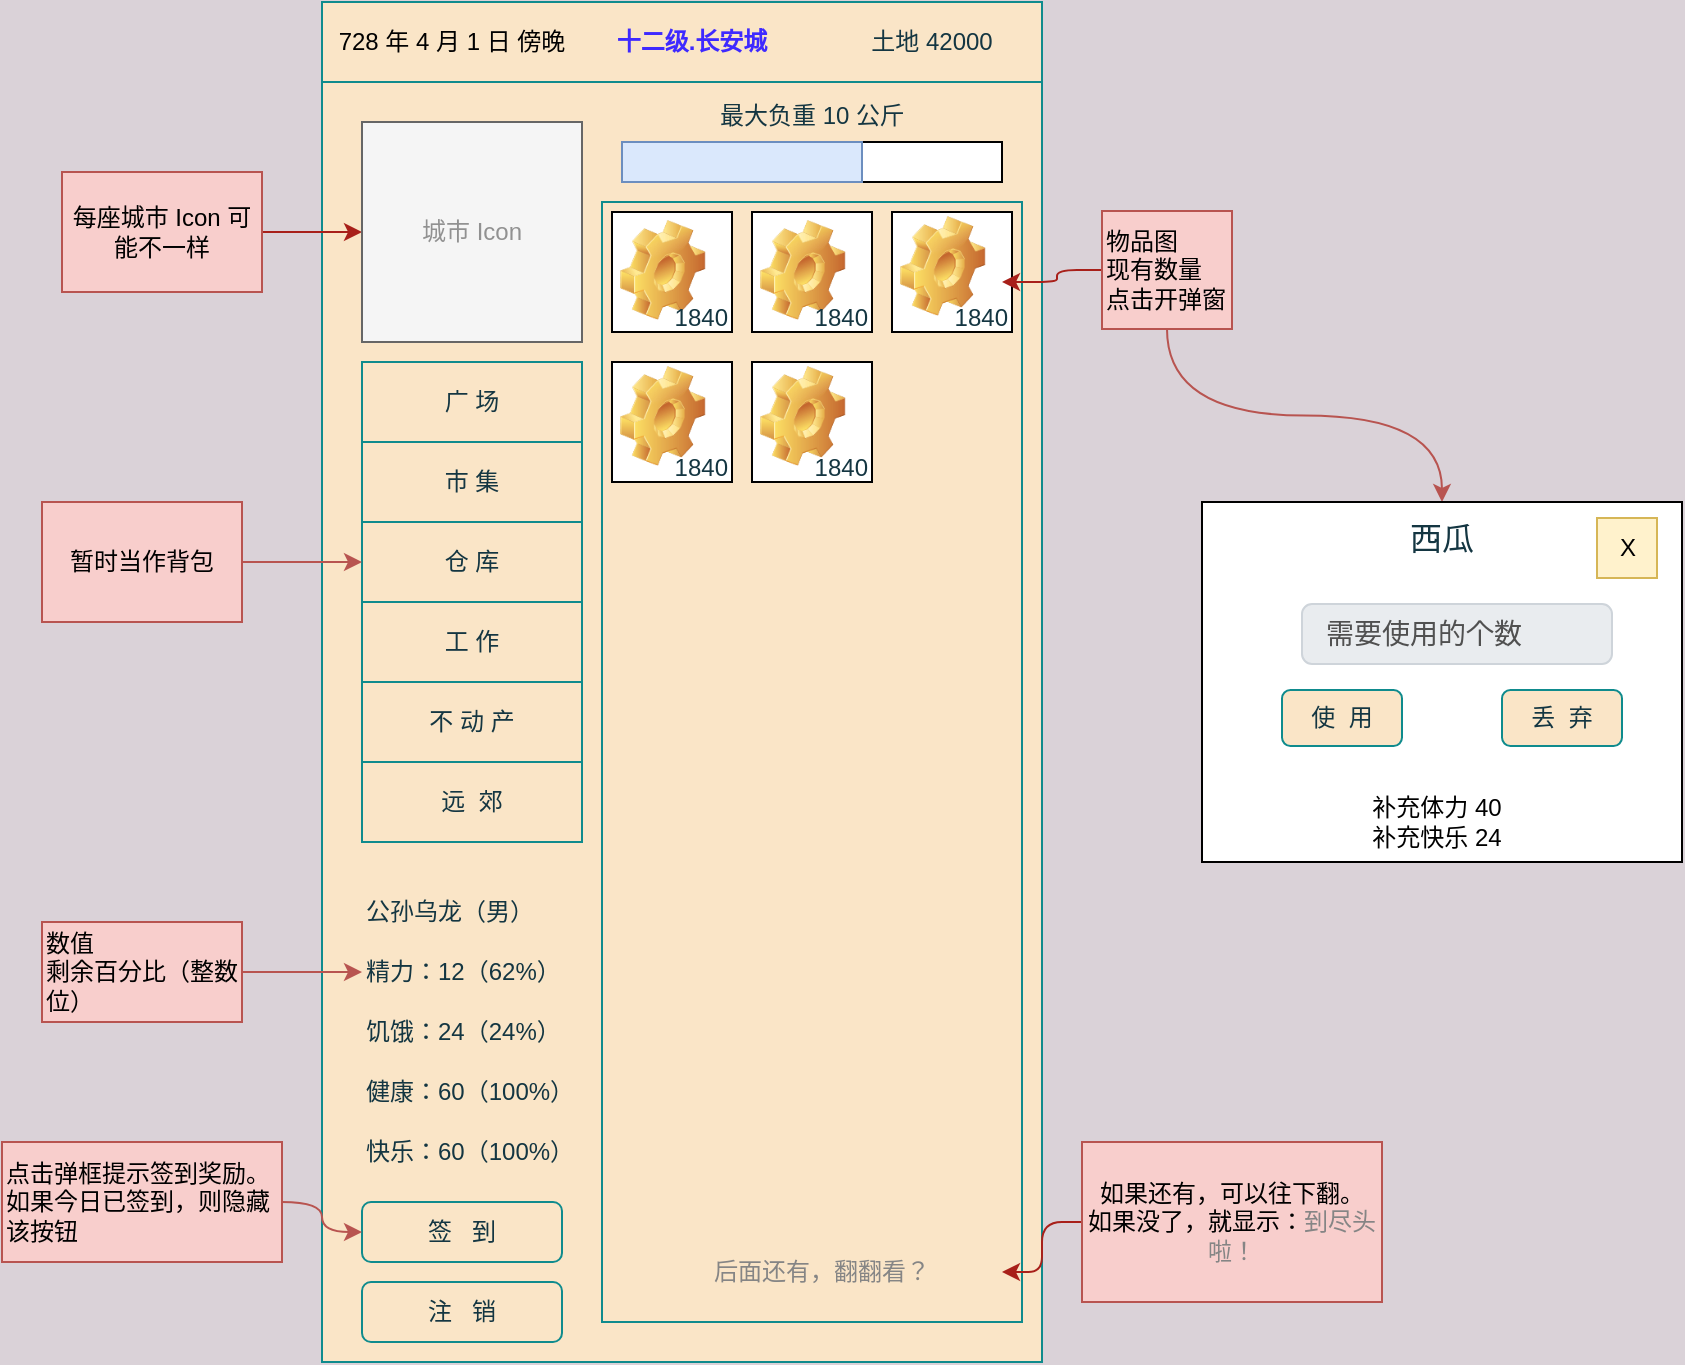 <mxfile version="15.4.0" type="device" pages="3"><diagram id="jWq45m9Taf770IBTLP3y" name="UI 草稿"><mxGraphModel dx="1242" dy="722" grid="1" gridSize="10" guides="1" tooltips="1" connect="1" arrows="1" fold="1" page="1" pageScale="1" pageWidth="690" pageHeight="980" background="#DAD2D8" math="0" shadow="0"><root><mxCell id="0"/><mxCell id="1" parent="0"/><mxCell id="liFReSEdS2mjlkRS8NIn-1" value="" style="rounded=0;whiteSpace=wrap;html=1;fillColor=#FAE5C7;strokeColor=#0F8B8D;fontColor=#143642;" parent="1" vertex="1"><mxGeometry x="160" y="80" width="360" height="680" as="geometry"/></mxCell><mxCell id="368" style="edgeStyle=orthogonalEdgeStyle;rounded=0;orthogonalLoop=1;jettySize=auto;html=1;fillColor=#f8cecc;strokeColor=#b85450;curved=1;" parent="1" source="316" target="325" edge="1"><mxGeometry relative="1" as="geometry"/></mxCell><mxCell id="liFReSEdS2mjlkRS8NIn-12" value="首页" parent="0" visible="0"/><mxCell id="liFReSEdS2mjlkRS8NIn-20" value="&lt;font color=&quot;#919191&quot;&gt;Logo&lt;/font&gt;" style="rounded=0;whiteSpace=wrap;html=1;sketch=0;strokeColor=#666666;fillColor=#f5f5f5;fontColor=#333333;" parent="liFReSEdS2mjlkRS8NIn-12" vertex="1"><mxGeometry x="230" y="140" width="220" height="110" as="geometry"/></mxCell><mxCell id="liFReSEdS2mjlkRS8NIn-13" value="首页.注册" parent="0" visible="0"/><mxCell id="liFReSEdS2mjlkRS8NIn-23" value="" style="rounded=0;whiteSpace=wrap;html=1;sketch=0;strokeColor=#0F8B8D;fillColor=#FAE5C7;fontColor=#143642;" parent="liFReSEdS2mjlkRS8NIn-13" vertex="1"><mxGeometry x="282.5" y="310" width="180" height="30" as="geometry"/></mxCell><mxCell id="liFReSEdS2mjlkRS8NIn-24" value="邮箱：" style="text;html=1;strokeColor=none;fillColor=none;align=center;verticalAlign=middle;whiteSpace=wrap;rounded=0;sketch=0;fontColor=#143642;" parent="liFReSEdS2mjlkRS8NIn-13" vertex="1"><mxGeometry x="190" y="310" width="80" height="30" as="geometry"/></mxCell><mxCell id="liFReSEdS2mjlkRS8NIn-25" value="" style="rounded=0;whiteSpace=wrap;html=1;sketch=0;strokeColor=#0F8B8D;fillColor=#FAE5C7;fontColor=#143642;" parent="liFReSEdS2mjlkRS8NIn-13" vertex="1"><mxGeometry x="282.5" y="360" width="180" height="30" as="geometry"/></mxCell><mxCell id="liFReSEdS2mjlkRS8NIn-26" value="密码：" style="text;html=1;strokeColor=none;fillColor=none;align=center;verticalAlign=middle;whiteSpace=wrap;rounded=0;sketch=0;fontColor=#143642;" parent="liFReSEdS2mjlkRS8NIn-13" vertex="1"><mxGeometry x="190" y="360" width="80" height="30" as="geometry"/></mxCell><mxCell id="liFReSEdS2mjlkRS8NIn-27" value="&lt;font color=&quot;#8c8c8c&quot;&gt;请再输入一遍密码&lt;/font&gt;" style="rounded=0;whiteSpace=wrap;html=1;sketch=0;strokeColor=#0F8B8D;fillColor=#FAE5C7;fontColor=#143642;align=left;" parent="liFReSEdS2mjlkRS8NIn-13" vertex="1"><mxGeometry x="282.5" y="410" width="180" height="30" as="geometry"/></mxCell><mxCell id="liFReSEdS2mjlkRS8NIn-28" value="密码确认：" style="text;html=1;strokeColor=none;fillColor=none;align=center;verticalAlign=middle;whiteSpace=wrap;rounded=0;sketch=0;fontColor=#143642;" parent="liFReSEdS2mjlkRS8NIn-13" vertex="1"><mxGeometry x="190" y="410" width="80" height="30" as="geometry"/></mxCell><mxCell id="liFReSEdS2mjlkRS8NIn-29" value="注 册" style="rounded=1;whiteSpace=wrap;html=1;sketch=0;strokeColor=#0F8B8D;fillColor=#FAE5C7;fontColor=#143642;" parent="liFReSEdS2mjlkRS8NIn-13" vertex="1"><mxGeometry x="230" y="660" width="100" height="30" as="geometry"/></mxCell><mxCell id="liFReSEdS2mjlkRS8NIn-30" value="我 要 登 录" style="rounded=1;whiteSpace=wrap;html=1;sketch=0;strokeColor=#0F8B8D;fillColor=#FAE5C7;fontColor=#143642;" parent="liFReSEdS2mjlkRS8NIn-13" vertex="1"><mxGeometry x="360" y="660" width="100" height="30" as="geometry"/></mxCell><mxCell id="268" value="" style="rounded=0;whiteSpace=wrap;html=1;sketch=0;strokeColor=#0F8B8D;fillColor=#FAE5C7;fontColor=#143642;" parent="liFReSEdS2mjlkRS8NIn-13" vertex="1"><mxGeometry x="282.5" y="510" width="207.5" height="30" as="geometry"/></mxCell><mxCell id="269" value="你的昵称：" style="text;html=1;strokeColor=none;fillColor=none;align=center;verticalAlign=middle;whiteSpace=wrap;rounded=0;sketch=0;fontColor=#143642;" parent="liFReSEdS2mjlkRS8NIn-13" vertex="1"><mxGeometry x="190" y="510" width="80" height="30" as="geometry"/></mxCell><mxCell id="271" value="北京城&amp;nbsp; &amp;nbsp; &amp;nbsp; &amp;nbsp;&amp;nbsp;" style="rounded=0;whiteSpace=wrap;html=1;sketch=0;strokeColor=#0F8B8D;fillColor=#FAE5C7;fontColor=#143642;align=center;" parent="liFReSEdS2mjlkRS8NIn-13" vertex="1"><mxGeometry x="282.5" y="560" width="207.5" height="30" as="geometry"/></mxCell><mxCell id="272" value="出生城市：" style="text;html=1;strokeColor=none;fillColor=none;align=center;verticalAlign=middle;whiteSpace=wrap;rounded=0;sketch=0;fontColor=#143642;" parent="liFReSEdS2mjlkRS8NIn-13" vertex="1"><mxGeometry x="190" y="560" width="80" height="30" as="geometry"/></mxCell><mxCell id="273" value="男性&amp;nbsp; &amp;nbsp; &amp;nbsp;&amp;nbsp;" style="rounded=0;whiteSpace=wrap;html=1;sketch=0;strokeColor=#0F8B8D;fillColor=#FAE5C7;fontColor=#143642;" parent="liFReSEdS2mjlkRS8NIn-13" vertex="1"><mxGeometry x="282.5" y="610" width="207.5" height="30" as="geometry"/></mxCell><mxCell id="274" value="性别：" style="text;html=1;strokeColor=none;fillColor=none;align=center;verticalAlign=middle;whiteSpace=wrap;rounded=0;sketch=0;fontColor=#143642;" parent="liFReSEdS2mjlkRS8NIn-13" vertex="1"><mxGeometry x="190" y="610" width="80" height="30" as="geometry"/></mxCell><mxCell id="275" style="edgeStyle=orthogonalEdgeStyle;curved=0;rounded=1;sketch=0;orthogonalLoop=1;jettySize=auto;html=1;strokeColor=#A8201A;fillColor=#FAE5C7;fontColor=#143642;" parent="liFReSEdS2mjlkRS8NIn-13" source="276" target="268" edge="1"><mxGeometry relative="1" as="geometry"/></mxCell><mxCell id="276" value="只支持中英文和 .&amp;nbsp;符号" style="text;html=1;strokeColor=#b85450;fillColor=#f8cecc;align=center;verticalAlign=middle;whiteSpace=wrap;rounded=0;sketch=0;" parent="liFReSEdS2mjlkRS8NIn-13" vertex="1"><mxGeometry x="560" y="510" width="80" height="30" as="geometry"/></mxCell><mxCell id="277" value="" style="triangle;whiteSpace=wrap;html=1;rounded=0;sketch=0;strokeColor=#0F8B8D;fillColor=#FAE5C7;fontColor=#143642;rotation=90;" parent="liFReSEdS2mjlkRS8NIn-13" vertex="1"><mxGeometry x="470" y="565" width="10" height="20" as="geometry"/></mxCell><mxCell id="278" style="edgeStyle=orthogonalEdgeStyle;curved=0;rounded=1;sketch=0;orthogonalLoop=1;jettySize=auto;html=1;strokeColor=#A8201A;fillColor=#FAE5C7;fontColor=#143642;" parent="liFReSEdS2mjlkRS8NIn-13" source="279" target="271" edge="1"><mxGeometry relative="1" as="geometry"/></mxCell><mxCell id="279" value="下拉框" style="text;html=1;strokeColor=#b85450;fillColor=#f8cecc;align=center;verticalAlign=middle;whiteSpace=wrap;rounded=0;sketch=0;" parent="liFReSEdS2mjlkRS8NIn-13" vertex="1"><mxGeometry x="560" y="560" width="80" height="30" as="geometry"/></mxCell><mxCell id="280" value="" style="triangle;whiteSpace=wrap;html=1;rounded=0;sketch=0;strokeColor=#0F8B8D;fillColor=#FAE5C7;fontColor=#143642;rotation=90;" parent="liFReSEdS2mjlkRS8NIn-13" vertex="1"><mxGeometry x="470" y="615" width="10" height="20" as="geometry"/></mxCell><mxCell id="281" value="&lt;font color=&quot;#707070&quot;&gt;请输入他人赠予的激活码&lt;/font&gt;" style="rounded=0;whiteSpace=wrap;html=1;sketch=0;strokeColor=#0F8B8D;fillColor=#FAE5C7;fontColor=#143642;align=left;" parent="liFReSEdS2mjlkRS8NIn-13" vertex="1"><mxGeometry x="282.5" y="460" width="207.5" height="30" as="geometry"/></mxCell><mxCell id="282" value="激活码：" style="text;html=1;strokeColor=none;fillColor=none;align=center;verticalAlign=middle;whiteSpace=wrap;rounded=0;sketch=0;fontColor=#143642;" parent="liFReSEdS2mjlkRS8NIn-13" vertex="1"><mxGeometry x="190" y="460" width="80" height="30" as="geometry"/></mxCell><mxCell id="liFReSEdS2mjlkRS8NIn-31" value="首页.登录" style="" parent="0" visible="0"/><mxCell id="liFReSEdS2mjlkRS8NIn-32" value="" style="rounded=0;whiteSpace=wrap;html=1;sketch=0;strokeColor=#0F8B8D;fillColor=#FAE5C7;fontColor=#143642;" parent="liFReSEdS2mjlkRS8NIn-31" vertex="1"><mxGeometry x="282.5" y="310" width="180" height="30" as="geometry"/></mxCell><mxCell id="liFReSEdS2mjlkRS8NIn-33" value="邮箱：" style="text;html=1;strokeColor=none;fillColor=none;align=center;verticalAlign=middle;whiteSpace=wrap;rounded=0;sketch=0;fontColor=#143642;" parent="liFReSEdS2mjlkRS8NIn-31" vertex="1"><mxGeometry x="190" y="310" width="80" height="30" as="geometry"/></mxCell><mxCell id="liFReSEdS2mjlkRS8NIn-34" value="" style="rounded=0;whiteSpace=wrap;html=1;sketch=0;strokeColor=#0F8B8D;fillColor=#FAE5C7;fontColor=#143642;" parent="liFReSEdS2mjlkRS8NIn-31" vertex="1"><mxGeometry x="282.5" y="360" width="180" height="30" as="geometry"/></mxCell><mxCell id="liFReSEdS2mjlkRS8NIn-35" value="密码：" style="text;html=1;strokeColor=none;fillColor=none;align=center;verticalAlign=middle;whiteSpace=wrap;rounded=0;sketch=0;fontColor=#143642;" parent="liFReSEdS2mjlkRS8NIn-31" vertex="1"><mxGeometry x="190" y="360" width="80" height="30" as="geometry"/></mxCell><mxCell id="liFReSEdS2mjlkRS8NIn-38" value="登 录" style="rounded=1;whiteSpace=wrap;html=1;sketch=0;strokeColor=#0F8B8D;fillColor=#FAE5C7;fontColor=#143642;" parent="liFReSEdS2mjlkRS8NIn-31" vertex="1"><mxGeometry x="230" y="665" width="100" height="30" as="geometry"/></mxCell><mxCell id="liFReSEdS2mjlkRS8NIn-39" value="&lt;span&gt;我 要&amp;nbsp;注 册&lt;/span&gt;" style="rounded=1;whiteSpace=wrap;html=1;sketch=0;strokeColor=#0F8B8D;fillColor=#FAE5C7;fontColor=#143642;" parent="liFReSEdS2mjlkRS8NIn-31" vertex="1"><mxGeometry x="360" y="665" width="100" height="30" as="geometry"/></mxCell><mxCell id="228" value="" style="rounded=0;whiteSpace=wrap;html=1;sketch=0;strokeColor=#0F8B8D;fillColor=#FAE5C7;fontColor=#143642;" parent="liFReSEdS2mjlkRS8NIn-31" vertex="1"><mxGeometry x="282.5" y="515" width="207.5" height="30" as="geometry"/></mxCell><mxCell id="229" value="你的昵称：" style="text;html=1;strokeColor=none;fillColor=none;align=center;verticalAlign=middle;whiteSpace=wrap;rounded=0;sketch=0;fontColor=#143642;" parent="liFReSEdS2mjlkRS8NIn-31" vertex="1"><mxGeometry x="190" y="515" width="80" height="30" as="geometry"/></mxCell><mxCell id="231" value="北京城&amp;nbsp; &amp;nbsp; &amp;nbsp; &amp;nbsp;&amp;nbsp;" style="rounded=0;whiteSpace=wrap;html=1;sketch=0;strokeColor=#0F8B8D;fillColor=#FAE5C7;fontColor=#143642;align=center;" parent="liFReSEdS2mjlkRS8NIn-31" vertex="1"><mxGeometry x="282.5" y="565" width="207.5" height="30" as="geometry"/></mxCell><mxCell id="232" value="出生城市：" style="text;html=1;strokeColor=none;fillColor=none;align=center;verticalAlign=middle;whiteSpace=wrap;rounded=0;sketch=0;fontColor=#143642;" parent="liFReSEdS2mjlkRS8NIn-31" vertex="1"><mxGeometry x="190" y="565" width="80" height="30" as="geometry"/></mxCell><mxCell id="233" value="男性&amp;nbsp; &amp;nbsp; &amp;nbsp;&amp;nbsp;" style="rounded=0;whiteSpace=wrap;html=1;sketch=0;strokeColor=#0F8B8D;fillColor=#FAE5C7;fontColor=#143642;" parent="liFReSEdS2mjlkRS8NIn-31" vertex="1"><mxGeometry x="282.5" y="615" width="207.5" height="30" as="geometry"/></mxCell><mxCell id="234" value="性别：" style="text;html=1;strokeColor=none;fillColor=none;align=center;verticalAlign=middle;whiteSpace=wrap;rounded=0;sketch=0;fontColor=#143642;" parent="liFReSEdS2mjlkRS8NIn-31" vertex="1"><mxGeometry x="190" y="615" width="80" height="30" as="geometry"/></mxCell><mxCell id="235" style="edgeStyle=orthogonalEdgeStyle;curved=0;rounded=1;sketch=0;orthogonalLoop=1;jettySize=auto;html=1;strokeColor=#A8201A;fillColor=#FAE5C7;fontColor=#143642;" parent="liFReSEdS2mjlkRS8NIn-31" source="236" target="228" edge="1"><mxGeometry relative="1" as="geometry"/></mxCell><mxCell id="236" value="只支持中英文和 .&amp;nbsp;符号" style="text;html=1;strokeColor=#b85450;fillColor=#f8cecc;align=center;verticalAlign=middle;whiteSpace=wrap;rounded=0;sketch=0;" parent="liFReSEdS2mjlkRS8NIn-31" vertex="1"><mxGeometry x="560" y="515" width="80" height="30" as="geometry"/></mxCell><mxCell id="237" value="" style="triangle;whiteSpace=wrap;html=1;rounded=0;sketch=0;strokeColor=#0F8B8D;fillColor=#FAE5C7;fontColor=#143642;rotation=90;" parent="liFReSEdS2mjlkRS8NIn-31" vertex="1"><mxGeometry x="470" y="570" width="10" height="20" as="geometry"/></mxCell><mxCell id="238" style="edgeStyle=orthogonalEdgeStyle;curved=0;rounded=1;sketch=0;orthogonalLoop=1;jettySize=auto;html=1;strokeColor=#A8201A;fillColor=#FAE5C7;fontColor=#143642;" parent="liFReSEdS2mjlkRS8NIn-31" source="239" target="231" edge="1"><mxGeometry relative="1" as="geometry"/></mxCell><mxCell id="239" value="下拉框" style="text;html=1;strokeColor=#b85450;fillColor=#f8cecc;align=center;verticalAlign=middle;whiteSpace=wrap;rounded=0;sketch=0;" parent="liFReSEdS2mjlkRS8NIn-31" vertex="1"><mxGeometry x="560" y="565" width="80" height="30" as="geometry"/></mxCell><mxCell id="240" value="" style="triangle;whiteSpace=wrap;html=1;rounded=0;sketch=0;strokeColor=#0F8B8D;fillColor=#FAE5C7;fontColor=#143642;rotation=90;" parent="liFReSEdS2mjlkRS8NIn-31" vertex="1"><mxGeometry x="470" y="620" width="10" height="20" as="geometry"/></mxCell><mxCell id="241" value="&lt;font color=&quot;#707070&quot;&gt;请输入他人赠予的激活码&lt;/font&gt;" style="rounded=0;whiteSpace=wrap;html=1;sketch=0;strokeColor=#0F8B8D;fillColor=#FAE5C7;fontColor=#143642;align=left;" parent="liFReSEdS2mjlkRS8NIn-31" vertex="1"><mxGeometry x="282.5" y="465" width="207.5" height="30" as="geometry"/></mxCell><mxCell id="242" value="激活码：" style="text;html=1;strokeColor=none;fillColor=none;align=center;verticalAlign=middle;whiteSpace=wrap;rounded=0;sketch=0;fontColor=#143642;" parent="liFReSEdS2mjlkRS8NIn-31" vertex="1"><mxGeometry x="190" y="465" width="80" height="30" as="geometry"/></mxCell><mxCell id="243" value="" style="whiteSpace=wrap;html=1;aspect=fixed;labelBackgroundColor=#BD96FF;textOpacity=20;fillColor=#fff2cc;strokeColor=#d6b656;" parent="liFReSEdS2mjlkRS8NIn-31" vertex="1"><mxGeometry x="284.5" y="415" width="20" height="20" as="geometry"/></mxCell><mxCell id="244" value="首次游玩本游戏" style="text;html=1;strokeColor=none;fillColor=none;align=left;verticalAlign=middle;whiteSpace=wrap;rounded=0;fontColor=#1F1F1F;" parent="liFReSEdS2mjlkRS8NIn-31" vertex="1"><mxGeometry x="327.5" y="415" width="122.5" height="20" as="geometry"/></mxCell><mxCell id="245" value="" style="verticalLabelPosition=bottom;verticalAlign=top;html=1;shape=mxgraph.basic.tick;labelBackgroundColor=#BD96FF;fontColor=#1F1F1F;" parent="liFReSEdS2mjlkRS8NIn-31" vertex="1"><mxGeometry x="282.5" y="415" width="22" height="20" as="geometry"/></mxCell><mxCell id="246" style="edgeStyle=orthogonalEdgeStyle;rounded=0;orthogonalLoop=1;jettySize=auto;html=1;fontColor=#1F1F1F;" parent="liFReSEdS2mjlkRS8NIn-31" source="247" target="244" edge="1"><mxGeometry relative="1" as="geometry"/></mxCell><mxCell id="247" value="勾选本项，显示下列项目" style="text;html=1;strokeColor=#b85450;fillColor=#f8cecc;align=center;verticalAlign=middle;whiteSpace=wrap;rounded=0;sketch=0;" parent="liFReSEdS2mjlkRS8NIn-31" vertex="1"><mxGeometry x="540" y="410" width="80" height="30" as="geometry"/></mxCell><mxCell id="liFReSEdS2mjlkRS8NIn-40" value="开始页" parent="0" visible="0"/><mxCell id="7vL6fOs8hRScU_4NojgC-194" value="" style="rounded=1;whiteSpace=wrap;html=1;fillColor=#f5f5f5;strokeColor=#666666;fontColor=#333333;" parent="liFReSEdS2mjlkRS8NIn-40" vertex="1"><mxGeometry x="285" y="130" width="120" height="120" as="geometry"/></mxCell><mxCell id="7vL6fOs8hRScU_4NojgC-195" value="头像" style="ellipse;whiteSpace=wrap;html=1;aspect=fixed;" parent="liFReSEdS2mjlkRS8NIn-40" vertex="1"><mxGeometry x="305" y="150" width="80" height="80" as="geometry"/></mxCell><mxCell id="7vL6fOs8hRScU_4NojgC-196" value="" style="rounded=0;whiteSpace=wrap;html=1;sketch=0;strokeColor=#0F8B8D;fillColor=#FAE5C7;fontColor=#143642;" parent="liFReSEdS2mjlkRS8NIn-40" vertex="1"><mxGeometry x="160" y="80" width="360" height="40" as="geometry"/></mxCell><mxCell id="7vL6fOs8hRScU_4NojgC-197" value="&lt;font color=&quot;#000000&quot;&gt;728&amp;nbsp;年 4&amp;nbsp;月 1&amp;nbsp;日&amp;nbsp;傍晚&lt;/font&gt;" style="text;html=1;strokeColor=none;fillColor=none;align=center;verticalAlign=middle;whiteSpace=wrap;rounded=0;sketch=0;fontColor=#143642;" parent="liFReSEdS2mjlkRS8NIn-40" vertex="1"><mxGeometry x="160" y="80" width="130" height="40" as="geometry"/></mxCell><mxCell id="7vL6fOs8hRScU_4NojgC-198" value="土地 42000" style="text;html=1;strokeColor=none;fillColor=none;align=center;verticalAlign=middle;whiteSpace=wrap;rounded=0;sketch=0;fontColor=#143642;" parent="liFReSEdS2mjlkRS8NIn-40" vertex="1"><mxGeometry x="410" y="80" width="110" height="40" as="geometry"/></mxCell><mxCell id="7vL6fOs8hRScU_4NojgC-199" value="&lt;font color=&quot;#3e29ff&quot;&gt;&lt;b&gt;灵魂诞生之地&lt;/b&gt;&lt;/font&gt;" style="text;html=1;strokeColor=none;fillColor=none;align=center;verticalAlign=middle;whiteSpace=wrap;rounded=0;sketch=0;fontColor=#143642;" parent="liFReSEdS2mjlkRS8NIn-40" vertex="1"><mxGeometry x="285" y="80" width="125" height="40" as="geometry"/></mxCell><mxCell id="7vL6fOs8hRScU_4NojgC-201" style="edgeStyle=orthogonalEdgeStyle;rounded=0;orthogonalLoop=1;jettySize=auto;html=1;fillColor=#f8cecc;strokeColor=#b85450;curved=1;" parent="liFReSEdS2mjlkRS8NIn-40" source="7vL6fOs8hRScU_4NojgC-200" target="7vL6fOs8hRScU_4NojgC-194" edge="1"><mxGeometry relative="1" as="geometry"/></mxCell><mxCell id="7vL6fOs8hRScU_4NojgC-200" value="玩家选择头像" style="text;html=1;strokeColor=#b85450;fillColor=#f8cecc;align=center;verticalAlign=middle;whiteSpace=wrap;rounded=0;sketch=0;" parent="liFReSEdS2mjlkRS8NIn-40" vertex="1"><mxGeometry x="540" y="165" width="120" height="50" as="geometry"/></mxCell><mxCell id="liFReSEdS2mjlkRS8NIn-145" value="本地.背景" parent="0"/><mxCell id="liFReSEdS2mjlkRS8NIn-146" value="" style="rounded=0;whiteSpace=wrap;html=1;sketch=0;strokeColor=#0F8B8D;fillColor=#FAE5C7;fontColor=#143642;" parent="liFReSEdS2mjlkRS8NIn-145" vertex="1"><mxGeometry x="160" y="80" width="360" height="40" as="geometry"/></mxCell><mxCell id="liFReSEdS2mjlkRS8NIn-147" value="&lt;font color=&quot;#000000&quot;&gt;728&amp;nbsp;年 4&amp;nbsp;月 1&amp;nbsp;日&amp;nbsp;傍晚&lt;/font&gt;" style="text;html=1;strokeColor=none;fillColor=none;align=center;verticalAlign=middle;whiteSpace=wrap;rounded=0;sketch=0;fontColor=#143642;" parent="liFReSEdS2mjlkRS8NIn-145" vertex="1"><mxGeometry x="160" y="80" width="130" height="40" as="geometry"/></mxCell><mxCell id="liFReSEdS2mjlkRS8NIn-148" style="edgeStyle=orthogonalEdgeStyle;curved=0;rounded=1;sketch=0;orthogonalLoop=1;jettySize=auto;html=1;strokeColor=#A8201A;fillColor=#FAE5C7;fontColor=#143642;" parent="liFReSEdS2mjlkRS8NIn-145" source="liFReSEdS2mjlkRS8NIn-149" target="liFReSEdS2mjlkRS8NIn-152" edge="1"><mxGeometry relative="1" as="geometry"/></mxCell><mxCell id="liFReSEdS2mjlkRS8NIn-149" value="每座城市&amp;nbsp;Icon 可能不一样" style="text;html=1;strokeColor=#b85450;fillColor=#f8cecc;align=center;verticalAlign=middle;whiteSpace=wrap;rounded=0;sketch=0;" parent="liFReSEdS2mjlkRS8NIn-145" vertex="1"><mxGeometry x="30" y="165" width="100" height="60" as="geometry"/></mxCell><mxCell id="liFReSEdS2mjlkRS8NIn-151" value="&lt;b&gt;&lt;font color=&quot;#3e29ff&quot;&gt;十二级.长安城&lt;/font&gt;&lt;/b&gt;" style="text;html=1;strokeColor=none;fillColor=none;align=center;verticalAlign=middle;whiteSpace=wrap;rounded=0;sketch=0;fontColor=#143642;" parent="liFReSEdS2mjlkRS8NIn-145" vertex="1"><mxGeometry x="400" y="80" width="120" height="40" as="geometry"/></mxCell><mxCell id="liFReSEdS2mjlkRS8NIn-152" value="&lt;font color=&quot;#919191&quot;&gt;城市&amp;nbsp;Icon&lt;br&gt;&lt;/font&gt;" style="rounded=0;whiteSpace=wrap;html=1;sketch=0;strokeColor=#666666;fillColor=#f5f5f5;fontColor=#333333;" parent="liFReSEdS2mjlkRS8NIn-145" vertex="1"><mxGeometry x="180" y="140" width="110" height="110" as="geometry"/></mxCell><mxCell id="liFReSEdS2mjlkRS8NIn-153" value="广 场" style="rounded=0;whiteSpace=wrap;html=1;sketch=0;strokeColor=#0F8B8D;fillColor=#FAE5C7;fontColor=#143642;" parent="liFReSEdS2mjlkRS8NIn-145" vertex="1"><mxGeometry x="180" y="260" width="110" height="40" as="geometry"/></mxCell><mxCell id="liFReSEdS2mjlkRS8NIn-154" value="市 集" style="rounded=0;whiteSpace=wrap;html=1;sketch=0;strokeColor=#0F8B8D;fillColor=#FAE5C7;fontColor=#143642;" parent="liFReSEdS2mjlkRS8NIn-145" vertex="1"><mxGeometry x="180" y="300" width="110" height="40" as="geometry"/></mxCell><mxCell id="liFReSEdS2mjlkRS8NIn-157" value="仓 库" style="rounded=0;whiteSpace=wrap;html=1;sketch=0;strokeColor=#0F8B8D;fillColor=#FAE5C7;fontColor=#143642;" parent="liFReSEdS2mjlkRS8NIn-145" vertex="1"><mxGeometry x="180" y="340" width="110" height="40" as="geometry"/></mxCell><mxCell id="liFReSEdS2mjlkRS8NIn-158" value="工 作" style="rounded=0;whiteSpace=wrap;html=1;sketch=0;strokeColor=#0F8B8D;fillColor=#FAE5C7;fontColor=#143642;" parent="liFReSEdS2mjlkRS8NIn-145" vertex="1"><mxGeometry x="180" y="380" width="110" height="40" as="geometry"/></mxCell><mxCell id="32" value="不 动 产" style="rounded=0;whiteSpace=wrap;html=1;sketch=0;strokeColor=#0F8B8D;fillColor=#FAE5C7;fontColor=#143642;" parent="liFReSEdS2mjlkRS8NIn-145" vertex="1"><mxGeometry x="180" y="420" width="110" height="40" as="geometry"/></mxCell><mxCell id="61" value="精力：12（62%）" style="text;html=1;strokeColor=none;fillColor=none;align=left;verticalAlign=middle;whiteSpace=wrap;rounded=0;sketch=0;fontColor=#143642;" parent="liFReSEdS2mjlkRS8NIn-145" vertex="1"><mxGeometry x="180" y="550" width="110" height="30" as="geometry"/></mxCell><mxCell id="62" value="饥饿：24（24%）" style="text;html=1;strokeColor=none;fillColor=none;align=left;verticalAlign=middle;whiteSpace=wrap;rounded=0;sketch=0;fontColor=#143642;" parent="liFReSEdS2mjlkRS8NIn-145" vertex="1"><mxGeometry x="180" y="580" width="110" height="30" as="geometry"/></mxCell><mxCell id="64" style="edgeStyle=orthogonalEdgeStyle;rounded=0;orthogonalLoop=1;jettySize=auto;html=1;fillColor=#f8cecc;strokeColor=#b85450;" parent="liFReSEdS2mjlkRS8NIn-145" source="63" target="61" edge="1"><mxGeometry relative="1" as="geometry"/></mxCell><mxCell id="63" value="数值&lt;br&gt;剩余百分比（整数位）" style="text;html=1;strokeColor=#b85450;fillColor=#f8cecc;align=left;verticalAlign=middle;whiteSpace=wrap;rounded=0;sketch=0;" parent="liFReSEdS2mjlkRS8NIn-145" vertex="1"><mxGeometry x="20" y="540" width="100" height="50" as="geometry"/></mxCell><mxCell id="65" value="健康：60（100%）" style="text;html=1;strokeColor=none;fillColor=none;align=left;verticalAlign=middle;whiteSpace=wrap;rounded=0;sketch=0;fontColor=#143642;" parent="liFReSEdS2mjlkRS8NIn-145" vertex="1"><mxGeometry x="180" y="610" width="110" height="30" as="geometry"/></mxCell><mxCell id="67" value="公孙乌龙（男）" style="text;html=1;strokeColor=none;fillColor=none;align=left;verticalAlign=middle;whiteSpace=wrap;rounded=0;sketch=0;fontColor=#143642;" parent="liFReSEdS2mjlkRS8NIn-145" vertex="1"><mxGeometry x="180" y="520" width="110" height="30" as="geometry"/></mxCell><mxCell id="7vL6fOs8hRScU_4NojgC-202" value="签&amp;nbsp; &amp;nbsp;到" style="rounded=1;whiteSpace=wrap;html=1;sketch=0;strokeColor=#0F8B8D;fillColor=#FAE5C7;fontColor=#143642;" parent="liFReSEdS2mjlkRS8NIn-145" vertex="1"><mxGeometry x="180" y="680" width="100" height="30" as="geometry"/></mxCell><mxCell id="7vL6fOs8hRScU_4NojgC-204" style="edgeStyle=orthogonalEdgeStyle;curved=1;rounded=0;orthogonalLoop=1;jettySize=auto;html=1;fillColor=#f8cecc;strokeColor=#b85450;" parent="liFReSEdS2mjlkRS8NIn-145" source="7vL6fOs8hRScU_4NojgC-203" target="7vL6fOs8hRScU_4NojgC-202" edge="1"><mxGeometry relative="1" as="geometry"/></mxCell><mxCell id="7vL6fOs8hRScU_4NojgC-203" value="点击弹框提示签到奖励。&lt;br&gt;如果今日已签到，则隐藏该按钮" style="text;html=1;strokeColor=#b85450;fillColor=#f8cecc;align=left;verticalAlign=middle;whiteSpace=wrap;rounded=0;sketch=0;" parent="liFReSEdS2mjlkRS8NIn-145" vertex="1"><mxGeometry y="650" width="140" height="60" as="geometry"/></mxCell><mxCell id="288" value="快乐：60（100%）" style="text;html=1;strokeColor=none;fillColor=none;align=left;verticalAlign=middle;whiteSpace=wrap;rounded=0;sketch=0;fontColor=#143642;" parent="liFReSEdS2mjlkRS8NIn-145" vertex="1"><mxGeometry x="180" y="640" width="110" height="30" as="geometry"/></mxCell><mxCell id="327" value="远&amp;nbsp; 郊" style="rounded=0;whiteSpace=wrap;html=1;sketch=0;strokeColor=#0F8B8D;fillColor=#FAE5C7;fontColor=#143642;" parent="liFReSEdS2mjlkRS8NIn-145" vertex="1"><mxGeometry x="180" y="460" width="110" height="40" as="geometry"/></mxCell><mxCell id="402" value="注&amp;nbsp; &amp;nbsp;销" style="rounded=1;whiteSpace=wrap;html=1;sketch=0;strokeColor=#0F8B8D;fillColor=#FAE5C7;fontColor=#143642;" parent="liFReSEdS2mjlkRS8NIn-145" vertex="1"><mxGeometry x="180" y="720" width="100" height="30" as="geometry"/></mxCell><mxCell id="liFReSEdS2mjlkRS8NIn-59" value="本地.广场(默认页)" style="" parent="0" visible="0"/><mxCell id="liFReSEdS2mjlkRS8NIn-177" value="" style="rounded=0;whiteSpace=wrap;html=1;sketch=0;strokeColor=#0F8B8D;fillColor=#FAE5C7;fontColor=#143642;" parent="liFReSEdS2mjlkRS8NIn-59" vertex="1"><mxGeometry x="300" y="300" width="210" height="440" as="geometry"/></mxCell><mxCell id="liFReSEdS2mjlkRS8NIn-178" value="" style="group" parent="liFReSEdS2mjlkRS8NIn-59" vertex="1" connectable="0"><mxGeometry x="300" y="300" width="210" height="50" as="geometry"/></mxCell><mxCell id="liFReSEdS2mjlkRS8NIn-179" value="今天是荒野余生发布的第一天哟！" style="rounded=0;whiteSpace=wrap;html=1;sketch=0;strokeColor=#0F8B8D;fillColor=#FAE5C7;fontColor=#143642;align=left;verticalAlign=top;" parent="liFReSEdS2mjlkRS8NIn-178" vertex="1"><mxGeometry width="210" height="50" as="geometry"/></mxCell><mxCell id="liFReSEdS2mjlkRS8NIn-180" value="喝彩(42)" style="text;html=1;strokeColor=none;fillColor=none;align=center;verticalAlign=middle;whiteSpace=wrap;rounded=0;sketch=0;fontColor=#143642;" parent="liFReSEdS2mjlkRS8NIn-178" vertex="1"><mxGeometry x="10" y="23.333" width="55" height="26.667" as="geometry"/></mxCell><mxCell id="liFReSEdS2mjlkRS8NIn-181" value="嘘声(0)" style="text;html=1;strokeColor=none;fillColor=none;align=center;verticalAlign=middle;whiteSpace=wrap;rounded=0;sketch=0;fontColor=#143642;" parent="liFReSEdS2mjlkRS8NIn-178" vertex="1"><mxGeometry x="140" y="23.333" width="55" height="26.667" as="geometry"/></mxCell><mxCell id="liFReSEdS2mjlkRS8NIn-182" value="" style="group" parent="liFReSEdS2mjlkRS8NIn-59" vertex="1" connectable="0"><mxGeometry x="300" y="350" width="210" height="80" as="geometry"/></mxCell><mxCell id="liFReSEdS2mjlkRS8NIn-183" value="自从我来到这里，我发现在座的各位，就没一个好人，哼╭(╯^╰)╮！我看你们都是觊觎我的地产。" style="rounded=0;whiteSpace=wrap;html=1;sketch=0;strokeColor=#0F8B8D;fillColor=#FAE5C7;fontColor=#143642;align=left;verticalAlign=top;" parent="liFReSEdS2mjlkRS8NIn-182" vertex="1"><mxGeometry width="210" height="80" as="geometry"/></mxCell><mxCell id="liFReSEdS2mjlkRS8NIn-184" value="喝彩(42)" style="text;html=1;strokeColor=none;fillColor=none;align=center;verticalAlign=middle;whiteSpace=wrap;rounded=0;sketch=0;fontColor=#143642;" parent="liFReSEdS2mjlkRS8NIn-182" vertex="1"><mxGeometry x="10" y="53.333" width="55" height="26.667" as="geometry"/></mxCell><mxCell id="liFReSEdS2mjlkRS8NIn-185" value="嘘声(0)" style="text;html=1;strokeColor=none;fillColor=none;align=center;verticalAlign=middle;whiteSpace=wrap;rounded=0;sketch=0;fontColor=#143642;" parent="liFReSEdS2mjlkRS8NIn-182" vertex="1"><mxGeometry x="140" y="53.333" width="55" height="26.667" as="geometry"/></mxCell><mxCell id="liFReSEdS2mjlkRS8NIn-186" style="edgeStyle=orthogonalEdgeStyle;curved=0;rounded=1;sketch=0;orthogonalLoop=1;jettySize=auto;html=1;strokeColor=#A8201A;fillColor=#FAE5C7;fontColor=#143642;" parent="liFReSEdS2mjlkRS8NIn-59" source="liFReSEdS2mjlkRS8NIn-188" target="liFReSEdS2mjlkRS8NIn-179" edge="1"><mxGeometry relative="1" as="geometry"/></mxCell><mxCell id="liFReSEdS2mjlkRS8NIn-187" style="edgeStyle=orthogonalEdgeStyle;curved=0;rounded=1;sketch=0;orthogonalLoop=1;jettySize=auto;html=1;strokeColor=#A8201A;fillColor=#FAE5C7;fontColor=#143642;" parent="liFReSEdS2mjlkRS8NIn-59" source="liFReSEdS2mjlkRS8NIn-188" target="liFReSEdS2mjlkRS8NIn-183" edge="1"><mxGeometry relative="1" as="geometry"/></mxCell><mxCell id="liFReSEdS2mjlkRS8NIn-188" value="玩家可以在这里演讲，消耗精力，会被别的玩家看到" style="text;html=1;strokeColor=#b85450;fillColor=#f8cecc;align=center;verticalAlign=middle;whiteSpace=wrap;rounded=0;sketch=0;" parent="liFReSEdS2mjlkRS8NIn-59" vertex="1"><mxGeometry x="570" y="310" width="100" height="80" as="geometry"/></mxCell><mxCell id="liFReSEdS2mjlkRS8NIn-189" value="我 要 演 讲" style="rounded=1;whiteSpace=wrap;html=1;sketch=0;strokeColor=#0F8B8D;fillColor=#FAE5C7;fontColor=#143642;align=center;" parent="liFReSEdS2mjlkRS8NIn-59" vertex="1"><mxGeometry x="310" y="265" width="190" height="30" as="geometry"/></mxCell><mxCell id="liFReSEdS2mjlkRS8NIn-190" style="edgeStyle=orthogonalEdgeStyle;curved=0;rounded=1;sketch=0;orthogonalLoop=1;jettySize=auto;html=1;strokeColor=#A8201A;fillColor=#FAE5C7;fontColor=#143642;" parent="liFReSEdS2mjlkRS8NIn-59" source="liFReSEdS2mjlkRS8NIn-191" target="liFReSEdS2mjlkRS8NIn-192" edge="1"><mxGeometry relative="1" as="geometry"/></mxCell><mxCell id="liFReSEdS2mjlkRS8NIn-191" value="如果还有，可以往下翻。&lt;br&gt;如果没了，就显示：&lt;span style=&quot;color: rgb(133 , 133 , 133)&quot;&gt;到尽头啦！&lt;/span&gt;" style="text;html=1;strokeColor=#b85450;fillColor=#f8cecc;align=center;verticalAlign=middle;whiteSpace=wrap;rounded=0;sketch=0;" parent="liFReSEdS2mjlkRS8NIn-59" vertex="1"><mxGeometry x="540" y="650" width="150" height="80" as="geometry"/></mxCell><mxCell id="liFReSEdS2mjlkRS8NIn-192" value="&lt;font color=&quot;#858585&quot;&gt;后面还有，翻翻看？&lt;/font&gt;" style="text;html=1;strokeColor=none;fillColor=none;align=center;verticalAlign=middle;whiteSpace=wrap;rounded=0;sketch=0;fontColor=#143642;" parent="liFReSEdS2mjlkRS8NIn-59" vertex="1"><mxGeometry x="320" y="700" width="180" height="30" as="geometry"/></mxCell><mxCell id="liFReSEdS2mjlkRS8NIn-193" value="" style="rounded=0;whiteSpace=wrap;html=1;sketch=0;strokeColor=#0F8B8D;fillColor=#FAE5C7;fontColor=#143642;" parent="liFReSEdS2mjlkRS8NIn-59" vertex="1"><mxGeometry x="300" y="300" width="210" height="440" as="geometry"/></mxCell><mxCell id="liFReSEdS2mjlkRS8NIn-194" value="" style="group" parent="liFReSEdS2mjlkRS8NIn-59" vertex="1" connectable="0"><mxGeometry x="300" y="300" width="210" height="50" as="geometry"/></mxCell><mxCell id="liFReSEdS2mjlkRS8NIn-195" value="今天是荒野余生发布的第一天哟！" style="rounded=0;whiteSpace=wrap;html=1;sketch=0;strokeColor=#0F8B8D;fillColor=#FAE5C7;fontColor=#143642;align=left;verticalAlign=top;" parent="liFReSEdS2mjlkRS8NIn-194" vertex="1"><mxGeometry width="210" height="50" as="geometry"/></mxCell><mxCell id="liFReSEdS2mjlkRS8NIn-196" value="喝彩(42)" style="text;html=1;strokeColor=none;fillColor=none;align=center;verticalAlign=middle;whiteSpace=wrap;rounded=0;sketch=0;fontColor=#143642;" parent="liFReSEdS2mjlkRS8NIn-194" vertex="1"><mxGeometry x="10" y="23.333" width="55" height="26.667" as="geometry"/></mxCell><mxCell id="liFReSEdS2mjlkRS8NIn-197" value="嘘声(0)" style="text;html=1;strokeColor=none;fillColor=none;align=center;verticalAlign=middle;whiteSpace=wrap;rounded=0;sketch=0;fontColor=#143642;" parent="liFReSEdS2mjlkRS8NIn-194" vertex="1"><mxGeometry x="140" y="23.333" width="55" height="26.667" as="geometry"/></mxCell><mxCell id="liFReSEdS2mjlkRS8NIn-198" value="" style="group" parent="liFReSEdS2mjlkRS8NIn-59" vertex="1" connectable="0"><mxGeometry x="300" y="350" width="210" height="80" as="geometry"/></mxCell><mxCell id="liFReSEdS2mjlkRS8NIn-199" value="自从我来到这里，我发现在座的各位，就没一个好人，哼╭(╯^╰)╮！我看你们都是觊觎我的地产。" style="rounded=0;whiteSpace=wrap;html=1;sketch=0;strokeColor=#0F8B8D;fillColor=#FAE5C7;fontColor=#143642;align=left;verticalAlign=top;" parent="liFReSEdS2mjlkRS8NIn-198" vertex="1"><mxGeometry width="210" height="80" as="geometry"/></mxCell><mxCell id="liFReSEdS2mjlkRS8NIn-200" value="喝彩(42)" style="text;html=1;strokeColor=none;fillColor=none;align=center;verticalAlign=middle;whiteSpace=wrap;rounded=0;sketch=0;fontColor=#143642;" parent="liFReSEdS2mjlkRS8NIn-198" vertex="1"><mxGeometry x="10" y="53.333" width="55" height="26.667" as="geometry"/></mxCell><mxCell id="liFReSEdS2mjlkRS8NIn-201" value="嘘声(0)" style="text;html=1;strokeColor=none;fillColor=none;align=center;verticalAlign=middle;whiteSpace=wrap;rounded=0;sketch=0;fontColor=#143642;" parent="liFReSEdS2mjlkRS8NIn-198" vertex="1"><mxGeometry x="140" y="53.333" width="55" height="26.667" as="geometry"/></mxCell><mxCell id="liFReSEdS2mjlkRS8NIn-202" style="edgeStyle=orthogonalEdgeStyle;curved=0;rounded=1;sketch=0;orthogonalLoop=1;jettySize=auto;html=1;strokeColor=#A8201A;fillColor=#FAE5C7;fontColor=#143642;" parent="liFReSEdS2mjlkRS8NIn-59" source="liFReSEdS2mjlkRS8NIn-204" target="liFReSEdS2mjlkRS8NIn-195" edge="1"><mxGeometry relative="1" as="geometry"/></mxCell><mxCell id="liFReSEdS2mjlkRS8NIn-203" style="edgeStyle=orthogonalEdgeStyle;curved=0;rounded=1;sketch=0;orthogonalLoop=1;jettySize=auto;html=1;strokeColor=#A8201A;fillColor=#FAE5C7;fontColor=#143642;" parent="liFReSEdS2mjlkRS8NIn-59" source="liFReSEdS2mjlkRS8NIn-204" target="liFReSEdS2mjlkRS8NIn-199" edge="1"><mxGeometry relative="1" as="geometry"/></mxCell><mxCell id="liFReSEdS2mjlkRS8NIn-204" value="玩家可以在这里演讲，消耗精力，会被别的玩家看到" style="text;html=1;strokeColor=#b85450;fillColor=#f8cecc;align=center;verticalAlign=middle;whiteSpace=wrap;rounded=0;sketch=0;" parent="liFReSEdS2mjlkRS8NIn-59" vertex="1"><mxGeometry x="570" y="310" width="100" height="80" as="geometry"/></mxCell><mxCell id="liFReSEdS2mjlkRS8NIn-205" value="我 要 演 讲" style="rounded=1;whiteSpace=wrap;html=1;sketch=0;strokeColor=#0F8B8D;fillColor=#FAE5C7;fontColor=#143642;align=center;" parent="liFReSEdS2mjlkRS8NIn-59" vertex="1"><mxGeometry x="310" y="265" width="190" height="30" as="geometry"/></mxCell><mxCell id="liFReSEdS2mjlkRS8NIn-206" style="edgeStyle=orthogonalEdgeStyle;curved=0;rounded=1;sketch=0;orthogonalLoop=1;jettySize=auto;html=1;strokeColor=#A8201A;fillColor=#FAE5C7;fontColor=#143642;" parent="liFReSEdS2mjlkRS8NIn-59" source="liFReSEdS2mjlkRS8NIn-207" target="liFReSEdS2mjlkRS8NIn-208" edge="1"><mxGeometry relative="1" as="geometry"/></mxCell><mxCell id="liFReSEdS2mjlkRS8NIn-207" value="如果还有，可以往下翻。&lt;br&gt;如果没了，就显示：&lt;span style=&quot;color: rgb(133 , 133 , 133)&quot;&gt;到尽头啦！&lt;/span&gt;" style="text;html=1;strokeColor=#b85450;fillColor=#f8cecc;align=center;verticalAlign=middle;whiteSpace=wrap;rounded=0;sketch=0;" parent="liFReSEdS2mjlkRS8NIn-59" vertex="1"><mxGeometry x="540" y="650" width="150" height="80" as="geometry"/></mxCell><mxCell id="liFReSEdS2mjlkRS8NIn-208" value="&lt;font color=&quot;#858585&quot;&gt;后面还有，翻翻看？&lt;/font&gt;" style="text;html=1;strokeColor=none;fillColor=none;align=center;verticalAlign=middle;whiteSpace=wrap;rounded=0;sketch=0;fontColor=#143642;" parent="liFReSEdS2mjlkRS8NIn-59" vertex="1"><mxGeometry x="320" y="700" width="180" height="30" as="geometry"/></mxCell><mxCell id="284" value="荒地：425" style="text;html=1;strokeColor=none;fillColor=none;align=left;verticalAlign=middle;whiteSpace=wrap;rounded=0;sketch=0;fontColor=#143642;" parent="liFReSEdS2mjlkRS8NIn-59" vertex="1"><mxGeometry x="320" y="140" width="180" height="30" as="geometry"/></mxCell><mxCell id="285" value="居民：726" style="text;html=1;strokeColor=none;fillColor=none;align=left;verticalAlign=middle;whiteSpace=wrap;rounded=0;sketch=0;fontColor=#143642;" parent="liFReSEdS2mjlkRS8NIn-59" vertex="1"><mxGeometry x="320" y="170" width="180" height="30" as="geometry"/></mxCell><mxCell id="286" value="城市等级：12 级" style="text;html=1;strokeColor=none;fillColor=none;align=left;verticalAlign=middle;whiteSpace=wrap;rounded=0;sketch=0;fontColor=#143642;" parent="liFReSEdS2mjlkRS8NIn-59" vertex="1"><mxGeometry x="320" y="200" width="180" height="30" as="geometry"/></mxCell><mxCell id="287" value="委员会：无" style="text;html=1;strokeColor=none;fillColor=none;align=left;verticalAlign=middle;whiteSpace=wrap;rounded=0;sketch=0;fontColor=#143642;" parent="liFReSEdS2mjlkRS8NIn-59" vertex="1"><mxGeometry x="320" y="230" width="180" height="30" as="geometry"/></mxCell><mxCell id="liFReSEdS2mjlkRS8NIn-105" value="本地.市集" parent="0" visible="0"/><mxCell id="liFReSEdS2mjlkRS8NIn-106" value="" style="rounded=0;whiteSpace=wrap;html=1;sketch=0;strokeColor=#0F8B8D;fillColor=#FAE5C7;fontColor=#143642;" parent="liFReSEdS2mjlkRS8NIn-105" vertex="1"><mxGeometry x="160" y="80" width="360" height="40" as="geometry"/></mxCell><mxCell id="liFReSEdS2mjlkRS8NIn-107" value="&lt;font color=&quot;#000000&quot;&gt;728&amp;nbsp;年 4&amp;nbsp;月 1&amp;nbsp;日&amp;nbsp;傍晚&lt;/font&gt;" style="text;html=1;strokeColor=none;fillColor=none;align=center;verticalAlign=middle;whiteSpace=wrap;rounded=0;sketch=0;fontColor=#143642;" parent="liFReSEdS2mjlkRS8NIn-105" vertex="1"><mxGeometry x="160" y="80" width="130" height="40" as="geometry"/></mxCell><mxCell id="liFReSEdS2mjlkRS8NIn-110" value="土地 42000" style="text;html=1;strokeColor=none;fillColor=none;align=center;verticalAlign=middle;whiteSpace=wrap;rounded=0;sketch=0;fontColor=#143642;" parent="liFReSEdS2mjlkRS8NIn-105" vertex="1"><mxGeometry x="410" y="80" width="110" height="40" as="geometry"/></mxCell><mxCell id="liFReSEdS2mjlkRS8NIn-111" value="&lt;b&gt;&lt;font color=&quot;#3e29ff&quot;&gt;十二级.长安城&lt;/font&gt;&lt;/b&gt;" style="text;html=1;strokeColor=none;fillColor=none;align=center;verticalAlign=middle;whiteSpace=wrap;rounded=0;sketch=0;fontColor=#143642;" parent="liFReSEdS2mjlkRS8NIn-105" vertex="1"><mxGeometry x="285" y="80" width="120" height="40" as="geometry"/></mxCell><mxCell id="liFReSEdS2mjlkRS8NIn-120" value="" style="rounded=0;whiteSpace=wrap;html=1;sketch=0;strokeColor=#0F8B8D;fillColor=#FAE5C7;fontColor=#143642;" parent="liFReSEdS2mjlkRS8NIn-105" vertex="1"><mxGeometry x="300" y="190" width="210" height="550" as="geometry"/></mxCell><mxCell id="liFReSEdS2mjlkRS8NIn-129" style="edgeStyle=orthogonalEdgeStyle;curved=0;rounded=1;sketch=0;orthogonalLoop=1;jettySize=auto;html=1;strokeColor=#A8201A;fillColor=#FAE5C7;fontColor=#143642;" parent="liFReSEdS2mjlkRS8NIn-105" source="liFReSEdS2mjlkRS8NIn-131" edge="1"><mxGeometry relative="1" as="geometry"><mxPoint x="510" y="200" as="targetPoint"/></mxGeometry></mxCell><mxCell id="liFReSEdS2mjlkRS8NIn-131" value="订单内容：&lt;br&gt;商品-当前数量&lt;br&gt;单位价格-交易剩余有效期(倒计时)" style="text;html=1;strokeColor=#b85450;fillColor=#f8cecc;align=left;verticalAlign=middle;whiteSpace=wrap;rounded=0;sketch=0;" parent="liFReSEdS2mjlkRS8NIn-105" vertex="1"><mxGeometry x="560" y="175" width="100" height="80" as="geometry"/></mxCell><mxCell id="liFReSEdS2mjlkRS8NIn-133" value="我 要&amp;nbsp;出 售" style="rounded=1;whiteSpace=wrap;html=1;sketch=0;strokeColor=#0F8B8D;fillColor=#FAE5C7;fontColor=#143642;align=center;" parent="liFReSEdS2mjlkRS8NIn-105" vertex="1"><mxGeometry x="310" y="140" width="90" height="30" as="geometry"/></mxCell><mxCell id="liFReSEdS2mjlkRS8NIn-134" style="edgeStyle=orthogonalEdgeStyle;curved=0;rounded=1;sketch=0;orthogonalLoop=1;jettySize=auto;html=1;strokeColor=#A8201A;fillColor=#FAE5C7;fontColor=#143642;" parent="liFReSEdS2mjlkRS8NIn-105" source="liFReSEdS2mjlkRS8NIn-135" target="liFReSEdS2mjlkRS8NIn-136" edge="1"><mxGeometry relative="1" as="geometry"/></mxCell><mxCell id="liFReSEdS2mjlkRS8NIn-135" value="如果还有，可以往下翻。&lt;br&gt;如果没了，就显示：&lt;span style=&quot;color: rgb(133 , 133 , 133)&quot;&gt;到尽头啦！&lt;/span&gt;" style="text;html=1;strokeColor=#b85450;fillColor=#f8cecc;align=center;verticalAlign=middle;whiteSpace=wrap;rounded=0;sketch=0;" parent="liFReSEdS2mjlkRS8NIn-105" vertex="1"><mxGeometry x="540" y="650" width="150" height="80" as="geometry"/></mxCell><mxCell id="liFReSEdS2mjlkRS8NIn-136" value="&lt;font color=&quot;#858585&quot;&gt;后面还有，翻翻看？&lt;/font&gt;" style="text;html=1;strokeColor=none;fillColor=none;align=center;verticalAlign=middle;whiteSpace=wrap;rounded=0;sketch=0;fontColor=#143642;" parent="liFReSEdS2mjlkRS8NIn-105" vertex="1"><mxGeometry x="320" y="700" width="180" height="30" as="geometry"/></mxCell><mxCell id="liFReSEdS2mjlkRS8NIn-137" value="交 易 记 录" style="rounded=1;whiteSpace=wrap;html=1;sketch=0;strokeColor=#0F8B8D;fillColor=#FAE5C7;fontColor=#143642;align=center;" parent="liFReSEdS2mjlkRS8NIn-105" vertex="1"><mxGeometry x="410" y="140" width="90" height="30" as="geometry"/></mxCell><mxCell id="liFReSEdS2mjlkRS8NIn-138" value="" style="rounded=0;whiteSpace=wrap;html=1;sketch=0;align=left;fillColor=#f5f5f5;strokeColor=#666666;fontColor=#333333;" parent="liFReSEdS2mjlkRS8NIn-105" vertex="1"><mxGeometry x="300" y="190" width="210" height="60" as="geometry"/></mxCell><mxCell id="liFReSEdS2mjlkRS8NIn-139" value="购买" style="rounded=1;whiteSpace=wrap;html=1;sketch=0;strokeColor=#0F8B8D;fillColor=#FAE5C7;fontColor=#143642;align=center;" parent="liFReSEdS2mjlkRS8NIn-105" vertex="1"><mxGeometry x="460" y="190" width="50" height="30" as="geometry"/></mxCell><mxCell id="liFReSEdS2mjlkRS8NIn-140" value="撤单" style="rounded=1;whiteSpace=wrap;html=1;sketch=0;strokeColor=#0F8B8D;fillColor=#FAE5C7;fontColor=#143642;align=center;" parent="liFReSEdS2mjlkRS8NIn-105" vertex="1"><mxGeometry x="460" y="220" width="50" height="30" as="geometry"/></mxCell><mxCell id="liFReSEdS2mjlkRS8NIn-141" value="大米" style="text;html=1;strokeColor=none;fillColor=none;align=center;verticalAlign=middle;whiteSpace=wrap;rounded=0;sketch=0;fontColor=#143642;" parent="liFReSEdS2mjlkRS8NIn-105" vertex="1"><mxGeometry x="300" y="190" width="70" height="30" as="geometry"/></mxCell><mxCell id="liFReSEdS2mjlkRS8NIn-142" value="价格：29&amp;nbsp;元/份" style="text;html=1;strokeColor=none;fillColor=none;align=center;verticalAlign=middle;whiteSpace=wrap;rounded=0;sketch=0;fontColor=#143642;" parent="liFReSEdS2mjlkRS8NIn-105" vertex="1"><mxGeometry x="300" y="220" width="100" height="30" as="geometry"/></mxCell><mxCell id="liFReSEdS2mjlkRS8NIn-143" value="582 份" style="text;html=1;strokeColor=none;fillColor=none;align=center;verticalAlign=middle;whiteSpace=wrap;rounded=0;sketch=0;fontColor=#143642;" parent="liFReSEdS2mjlkRS8NIn-105" vertex="1"><mxGeometry x="370" y="190" width="90" height="30" as="geometry"/></mxCell><mxCell id="liFReSEdS2mjlkRS8NIn-144" value="19:02:22" style="text;html=1;strokeColor=none;fillColor=none;align=center;verticalAlign=middle;whiteSpace=wrap;rounded=0;sketch=0;fontColor=#143642;" parent="liFReSEdS2mjlkRS8NIn-105" vertex="1"><mxGeometry x="400" y="220" width="60" height="30" as="geometry"/></mxCell><mxCell id="liFReSEdS2mjlkRS8NIn-209" value="本地.背包" parent="0"/><mxCell id="liFReSEdS2mjlkRS8NIn-210" value="" style="rounded=0;whiteSpace=wrap;html=1;sketch=0;strokeColor=#0F8B8D;fillColor=#FAE5C7;fontColor=#143642;" parent="liFReSEdS2mjlkRS8NIn-209" vertex="1"><mxGeometry x="160" y="80" width="360" height="40" as="geometry"/></mxCell><mxCell id="liFReSEdS2mjlkRS8NIn-211" value="&lt;font color=&quot;#000000&quot;&gt;728&amp;nbsp;年 4&amp;nbsp;月 1&amp;nbsp;日&amp;nbsp;傍晚&lt;/font&gt;" style="text;html=1;strokeColor=none;fillColor=none;align=center;verticalAlign=middle;whiteSpace=wrap;rounded=0;sketch=0;fontColor=#143642;" parent="liFReSEdS2mjlkRS8NIn-209" vertex="1"><mxGeometry x="160" y="80" width="130" height="40" as="geometry"/></mxCell><mxCell id="liFReSEdS2mjlkRS8NIn-212" value="土地 42000" style="text;html=1;strokeColor=none;fillColor=none;align=center;verticalAlign=middle;whiteSpace=wrap;rounded=0;sketch=0;fontColor=#143642;" parent="liFReSEdS2mjlkRS8NIn-209" vertex="1"><mxGeometry x="410" y="80" width="110" height="40" as="geometry"/></mxCell><mxCell id="liFReSEdS2mjlkRS8NIn-213" value="&lt;b&gt;&lt;font color=&quot;#3e29ff&quot;&gt;十二级.长安城&lt;/font&gt;&lt;/b&gt;" style="text;html=1;strokeColor=none;fillColor=none;align=center;verticalAlign=middle;whiteSpace=wrap;rounded=0;sketch=0;fontColor=#143642;" parent="liFReSEdS2mjlkRS8NIn-209" vertex="1"><mxGeometry x="285" y="80" width="120" height="40" as="geometry"/></mxCell><mxCell id="liFReSEdS2mjlkRS8NIn-214" value="" style="rounded=0;whiteSpace=wrap;html=1;sketch=0;strokeColor=#0F8B8D;fillColor=#FAE5C7;fontColor=#143642;" parent="liFReSEdS2mjlkRS8NIn-209" vertex="1"><mxGeometry x="300" y="180" width="210" height="560" as="geometry"/></mxCell><mxCell id="liFReSEdS2mjlkRS8NIn-218" style="edgeStyle=orthogonalEdgeStyle;curved=0;rounded=1;sketch=0;orthogonalLoop=1;jettySize=auto;html=1;strokeColor=#A8201A;fillColor=#FAE5C7;fontColor=#143642;" parent="liFReSEdS2mjlkRS8NIn-209" source="liFReSEdS2mjlkRS8NIn-219" target="liFReSEdS2mjlkRS8NIn-220" edge="1"><mxGeometry relative="1" as="geometry"/></mxCell><mxCell id="liFReSEdS2mjlkRS8NIn-219" value="如果还有，可以往下翻。&lt;br&gt;如果没了，就显示：&lt;span style=&quot;color: rgb(133 , 133 , 133)&quot;&gt;到尽头啦！&lt;/span&gt;" style="text;html=1;strokeColor=#b85450;fillColor=#f8cecc;align=center;verticalAlign=middle;whiteSpace=wrap;rounded=0;sketch=0;" parent="liFReSEdS2mjlkRS8NIn-209" vertex="1"><mxGeometry x="540" y="650" width="150" height="80" as="geometry"/></mxCell><mxCell id="liFReSEdS2mjlkRS8NIn-220" value="&lt;font color=&quot;#858585&quot;&gt;后面还有，翻翻看？&lt;/font&gt;" style="text;html=1;strokeColor=none;fillColor=none;align=center;verticalAlign=middle;whiteSpace=wrap;rounded=0;sketch=0;fontColor=#143642;" parent="liFReSEdS2mjlkRS8NIn-209" vertex="1"><mxGeometry x="320" y="700" width="180" height="30" as="geometry"/></mxCell><mxCell id="331" value="最大&lt;span&gt;负重 10&amp;nbsp;公斤&lt;/span&gt;" style="text;html=1;strokeColor=none;fillColor=none;align=center;verticalAlign=middle;whiteSpace=wrap;rounded=0;sketch=0;fontColor=#143642;" parent="liFReSEdS2mjlkRS8NIn-209" vertex="1"><mxGeometry x="350" y="127" width="110" height="20" as="geometry"/></mxCell><mxCell id="332" value="" style="rounded=0;whiteSpace=wrap;html=1;" parent="liFReSEdS2mjlkRS8NIn-209" vertex="1"><mxGeometry x="310" y="150" width="190" height="20" as="geometry"/></mxCell><mxCell id="333" value="" style="rounded=0;whiteSpace=wrap;html=1;fillColor=#dae8fc;strokeColor=#6c8ebf;" parent="liFReSEdS2mjlkRS8NIn-209" vertex="1"><mxGeometry x="310" y="150" width="120" height="20" as="geometry"/></mxCell><mxCell id="334" value="" style="whiteSpace=wrap;html=1;aspect=fixed;" parent="liFReSEdS2mjlkRS8NIn-209" vertex="1"><mxGeometry x="305" y="185" width="60" height="60" as="geometry"/></mxCell><mxCell id="335" value="" style="whiteSpace=wrap;html=1;aspect=fixed;" parent="liFReSEdS2mjlkRS8NIn-209" vertex="1"><mxGeometry x="445" y="185" width="60" height="60" as="geometry"/></mxCell><mxCell id="336" value="" style="whiteSpace=wrap;html=1;aspect=fixed;" parent="liFReSEdS2mjlkRS8NIn-209" vertex="1"><mxGeometry x="375" y="185" width="60" height="60" as="geometry"/></mxCell><mxCell id="338" value="" style="shape=image;html=1;verticalLabelPosition=bottom;verticalAlign=top;imageAspect=1;aspect=fixed;image=img/clipart/Gear_128x128.png" parent="liFReSEdS2mjlkRS8NIn-209" vertex="1"><mxGeometry x="449" y="187" width="42.62" height="50" as="geometry"/></mxCell><mxCell id="341" value="" style="shape=image;html=1;verticalLabelPosition=bottom;verticalAlign=top;imageAspect=1;aspect=fixed;image=img/clipart/Gear_128x128.png" parent="liFReSEdS2mjlkRS8NIn-209" vertex="1"><mxGeometry x="379" y="189" width="42.62" height="50" as="geometry"/></mxCell><mxCell id="342" value="" style="shape=image;html=1;verticalLabelPosition=bottom;verticalAlign=top;imageAspect=1;aspect=fixed;image=img/clipart/Gear_128x128.png" parent="liFReSEdS2mjlkRS8NIn-209" vertex="1"><mxGeometry x="309" y="189" width="42.62" height="50" as="geometry"/></mxCell><mxCell id="343" value="1840" style="text;html=1;strokeColor=none;fillColor=none;align=right;verticalAlign=middle;whiteSpace=wrap;rounded=0;sketch=0;fontColor=#143642;" parent="liFReSEdS2mjlkRS8NIn-209" vertex="1"><mxGeometry x="465" y="230" width="40" height="15" as="geometry"/></mxCell><mxCell id="344" value="1840" style="text;html=1;strokeColor=none;fillColor=none;align=right;verticalAlign=middle;whiteSpace=wrap;rounded=0;sketch=0;fontColor=#143642;" parent="liFReSEdS2mjlkRS8NIn-209" vertex="1"><mxGeometry x="395" y="230" width="40" height="15" as="geometry"/></mxCell><mxCell id="345" value="1840" style="text;html=1;strokeColor=none;fillColor=none;align=right;verticalAlign=middle;whiteSpace=wrap;rounded=0;sketch=0;fontColor=#143642;" parent="liFReSEdS2mjlkRS8NIn-209" vertex="1"><mxGeometry x="325" y="230" width="40" height="15" as="geometry"/></mxCell><mxCell id="346" value="" style="whiteSpace=wrap;html=1;aspect=fixed;" parent="liFReSEdS2mjlkRS8NIn-209" vertex="1"><mxGeometry x="305" y="260" width="60" height="60" as="geometry"/></mxCell><mxCell id="347" value="" style="shape=image;html=1;verticalLabelPosition=bottom;verticalAlign=top;imageAspect=1;aspect=fixed;image=img/clipart/Gear_128x128.png" parent="liFReSEdS2mjlkRS8NIn-209" vertex="1"><mxGeometry x="309" y="262" width="42.62" height="50" as="geometry"/></mxCell><mxCell id="348" value="1840" style="text;html=1;strokeColor=none;fillColor=none;align=right;verticalAlign=middle;whiteSpace=wrap;rounded=0;sketch=0;fontColor=#143642;" parent="liFReSEdS2mjlkRS8NIn-209" vertex="1"><mxGeometry x="325" y="305" width="40" height="15" as="geometry"/></mxCell><mxCell id="349" value="" style="whiteSpace=wrap;html=1;aspect=fixed;" parent="liFReSEdS2mjlkRS8NIn-209" vertex="1"><mxGeometry x="375" y="260" width="60" height="60" as="geometry"/></mxCell><mxCell id="350" value="" style="shape=image;html=1;verticalLabelPosition=bottom;verticalAlign=top;imageAspect=1;aspect=fixed;image=img/clipart/Gear_128x128.png" parent="liFReSEdS2mjlkRS8NIn-209" vertex="1"><mxGeometry x="379" y="262" width="42.62" height="50" as="geometry"/></mxCell><mxCell id="351" value="1840" style="text;html=1;strokeColor=none;fillColor=none;align=right;verticalAlign=middle;whiteSpace=wrap;rounded=0;sketch=0;fontColor=#143642;" parent="liFReSEdS2mjlkRS8NIn-209" vertex="1"><mxGeometry x="395" y="305" width="40" height="15" as="geometry"/></mxCell><mxCell id="352" style="edgeStyle=orthogonalEdgeStyle;curved=0;rounded=1;sketch=0;orthogonalLoop=1;jettySize=auto;html=1;strokeColor=#A8201A;fillColor=#FAE5C7;fontColor=#143642;entryX=0.917;entryY=0.583;entryDx=0;entryDy=0;entryPerimeter=0;" parent="liFReSEdS2mjlkRS8NIn-209" source="353" target="335" edge="1"><mxGeometry relative="1" as="geometry"><mxPoint x="540" y="237" as="targetPoint"/></mxGeometry></mxCell><mxCell id="365" style="edgeStyle=orthogonalEdgeStyle;rounded=0;orthogonalLoop=1;jettySize=auto;html=1;fillColor=#f8cecc;strokeColor=#b85450;curved=1;" parent="liFReSEdS2mjlkRS8NIn-209" source="353" target="354" edge="1"><mxGeometry relative="1" as="geometry"/></mxCell><mxCell id="353" value="物品图&lt;br&gt;现有数量&lt;br&gt;点击开弹窗" style="text;html=1;strokeColor=#b85450;fillColor=#f8cecc;align=left;verticalAlign=middle;whiteSpace=wrap;rounded=0;sketch=0;" parent="liFReSEdS2mjlkRS8NIn-209" vertex="1"><mxGeometry x="550" y="184.5" width="65" height="59" as="geometry"/></mxCell><mxCell id="354" value="" style="rounded=0;whiteSpace=wrap;html=1;align=right;" parent="liFReSEdS2mjlkRS8NIn-209" vertex="1"><mxGeometry x="600" y="330" width="240" height="180" as="geometry"/></mxCell><mxCell id="356" style="edgeStyle=orthogonalEdgeStyle;rounded=0;orthogonalLoop=1;jettySize=auto;html=1;fillColor=#f8cecc;strokeColor=#b85450;" parent="liFReSEdS2mjlkRS8NIn-209" source="355" target="liFReSEdS2mjlkRS8NIn-157" edge="1"><mxGeometry relative="1" as="geometry"/></mxCell><mxCell id="355" value="暂时当作背包" style="text;html=1;strokeColor=#b85450;fillColor=#f8cecc;align=center;verticalAlign=middle;whiteSpace=wrap;rounded=0;sketch=0;" parent="liFReSEdS2mjlkRS8NIn-209" vertex="1"><mxGeometry x="20" y="330" width="100" height="60" as="geometry"/></mxCell><mxCell id="357" value="&lt;font style=&quot;font-size: 16px&quot;&gt;西瓜&lt;/font&gt;" style="text;html=1;strokeColor=none;fillColor=none;align=center;verticalAlign=middle;whiteSpace=wrap;rounded=0;sketch=0;fontColor=#143642;" parent="liFReSEdS2mjlkRS8NIn-209" vertex="1"><mxGeometry x="665" y="338" width="110" height="20" as="geometry"/></mxCell><mxCell id="360" value="使&amp;nbsp; 用" style="rounded=1;whiteSpace=wrap;html=1;sketch=0;strokeColor=#0F8B8D;fillColor=#FAE5C7;fontColor=#143642;" parent="liFReSEdS2mjlkRS8NIn-209" vertex="1"><mxGeometry x="640" y="424" width="60" height="28" as="geometry"/></mxCell><mxCell id="362" value="丢&amp;nbsp; 弃" style="rounded=1;whiteSpace=wrap;html=1;sketch=0;strokeColor=#0F8B8D;fillColor=#FAE5C7;fontColor=#143642;" parent="liFReSEdS2mjlkRS8NIn-209" vertex="1"><mxGeometry x="750" y="424" width="60" height="28" as="geometry"/></mxCell><mxCell id="364" value="需要使用的个数" style="html=1;shadow=0;dashed=0;shape=mxgraph.bootstrap.rrect;rSize=5;strokeColor=#CED4DA;strokeWidth=1;fillColor=#E9ECEF;fontColor=#505050;whiteSpace=wrap;align=left;verticalAlign=middle;spacingLeft=10;fontSize=14;" parent="liFReSEdS2mjlkRS8NIn-209" vertex="1"><mxGeometry x="650" y="381" width="155" height="30" as="geometry"/></mxCell><mxCell id="366" value="X" style="whiteSpace=wrap;html=1;aspect=fixed;align=center;fillColor=#fff2cc;strokeColor=#d6b656;" parent="liFReSEdS2mjlkRS8NIn-209" vertex="1"><mxGeometry x="797.5" y="338" width="30" height="30" as="geometry"/></mxCell><mxCell id="431" value="补充体力 40&lt;br&gt;补充快乐 24" style="text;html=1;strokeColor=none;fillColor=none;align=center;verticalAlign=middle;whiteSpace=wrap;rounded=0;" parent="liFReSEdS2mjlkRS8NIn-209" vertex="1"><mxGeometry x="665" y="475" width="105" height="30" as="geometry"/></mxCell><mxCell id="33" value="本地.工作" style="" parent="0" visible="0"/><mxCell id="34" value="" style="rounded=0;whiteSpace=wrap;html=1;sketch=0;strokeColor=#0F8B8D;fillColor=#FAE5C7;fontColor=#143642;" parent="33" vertex="1"><mxGeometry x="160" y="80" width="360" height="40" as="geometry"/></mxCell><mxCell id="35" value="&lt;font color=&quot;#000000&quot;&gt;728&amp;nbsp;年 4&amp;nbsp;月 1&amp;nbsp;日&amp;nbsp;傍晚&lt;/font&gt;" style="text;html=1;strokeColor=none;fillColor=none;align=center;verticalAlign=middle;whiteSpace=wrap;rounded=0;sketch=0;fontColor=#143642;" parent="33" vertex="1"><mxGeometry x="160" y="80" width="130" height="40" as="geometry"/></mxCell><mxCell id="36" value="土地 42000" style="text;html=1;strokeColor=none;fillColor=none;align=center;verticalAlign=middle;whiteSpace=wrap;rounded=0;sketch=0;fontColor=#143642;" parent="33" vertex="1"><mxGeometry x="410" y="80" width="110" height="40" as="geometry"/></mxCell><mxCell id="37" value="&lt;b&gt;&lt;font color=&quot;#3e29ff&quot;&gt;十二级.长安城&lt;/font&gt;&lt;/b&gt;" style="text;html=1;strokeColor=none;fillColor=none;align=center;verticalAlign=middle;whiteSpace=wrap;rounded=0;sketch=0;fontColor=#143642;" parent="33" vertex="1"><mxGeometry x="285" y="80" width="120" height="40" as="geometry"/></mxCell><mxCell id="38" value="" style="rounded=0;whiteSpace=wrap;html=1;sketch=0;strokeColor=#0F8B8D;fillColor=#FAE5C7;fontColor=#143642;" parent="33" vertex="1"><mxGeometry x="300" y="290" width="210" height="450" as="geometry"/></mxCell><mxCell id="39" style="edgeStyle=orthogonalEdgeStyle;curved=0;rounded=1;sketch=0;orthogonalLoop=1;jettySize=auto;html=1;strokeColor=#A8201A;fillColor=#FAE5C7;fontColor=#143642;" parent="33" source="40" edge="1"><mxGeometry relative="1" as="geometry"><mxPoint x="510" y="325" as="targetPoint"/></mxGeometry></mxCell><mxCell id="40" value="工作名，经验级别和工作岗位&lt;br&gt;&lt;br&gt;精力消耗，收益（三位小数）" style="text;html=1;strokeColor=#b85450;fillColor=#f8cecc;align=left;verticalAlign=top;whiteSpace=wrap;rounded=0;sketch=0;" parent="33" vertex="1"><mxGeometry x="545" y="290" width="140" height="100" as="geometry"/></mxCell><mxCell id="73" value="" style="group" parent="33" vertex="1" connectable="0"><mxGeometry x="300" y="290" width="210" height="90" as="geometry"/></mxCell><mxCell id="49" value="" style="rounded=0;whiteSpace=wrap;html=1;sketch=0;align=left;fillColor=#f5f5f5;strokeColor=#666666;fontColor=#333333;" parent="73" vertex="1"><mxGeometry width="210" height="90" as="geometry"/></mxCell><mxCell id="50" value="详 细 信 息" style="rounded=1;whiteSpace=wrap;html=1;sketch=0;strokeColor=#0F8B8D;fillColor=#FAE5C7;fontColor=#143642;align=center;" parent="73" vertex="1"><mxGeometry x="120" y="60" width="90" height="30" as="geometry"/></mxCell><mxCell id="51" value="垦荒者(学徒)" style="text;html=1;strokeColor=none;fillColor=none;align=center;verticalAlign=middle;whiteSpace=wrap;rounded=0;sketch=0;fontColor=#143642;" parent="73" vertex="1"><mxGeometry width="130" height="30" as="geometry"/></mxCell><mxCell id="52" value="精力：-10/h" style="text;html=1;strokeColor=none;fillColor=none;align=center;verticalAlign=middle;whiteSpace=wrap;rounded=0;sketch=0;fontColor=#143642;" parent="73" vertex="1"><mxGeometry y="30" width="100" height="30" as="geometry"/></mxCell><mxCell id="53" value="开 始 工 作" style="rounded=1;whiteSpace=wrap;html=1;sketch=0;strokeColor=#0F8B8D;fillColor=#FAE5C7;fontColor=#143642;align=center;" parent="73" vertex="1"><mxGeometry y="60" width="90" height="30" as="geometry"/></mxCell><mxCell id="68" value="&lt;span&gt;收益：0.892土地&lt;/span&gt;" style="text;html=1;strokeColor=none;fillColor=none;align=center;verticalAlign=middle;whiteSpace=wrap;rounded=0;sketch=0;fontColor=#143642;" parent="73" vertex="1"><mxGeometry x="100" y="30" width="110" height="30" as="geometry"/></mxCell><mxCell id="69" value="4 岗位" style="text;html=1;strokeColor=none;fillColor=none;align=center;verticalAlign=middle;whiteSpace=wrap;rounded=0;sketch=0;fontColor=#143642;" parent="73" vertex="1"><mxGeometry x="130" width="80" height="30" as="geometry"/></mxCell><mxCell id="74" value="" style="group" parent="33" vertex="1" connectable="0"><mxGeometry x="300" y="380" width="210" height="90" as="geometry"/></mxCell><mxCell id="75" value="" style="rounded=0;whiteSpace=wrap;html=1;sketch=0;align=left;fillColor=#f5f5f5;strokeColor=#666666;fontColor=#333333;" parent="74" vertex="1"><mxGeometry width="210" height="90" as="geometry"/></mxCell><mxCell id="76" value="详 细 信 息" style="rounded=1;whiteSpace=wrap;html=1;sketch=0;strokeColor=#0F8B8D;fillColor=#FAE5C7;fontColor=#143642;align=center;" parent="74" vertex="1"><mxGeometry x="120" y="60" width="90" height="30" as="geometry"/></mxCell><mxCell id="77" value="伐木人(大师)" style="text;html=1;strokeColor=none;fillColor=none;align=center;verticalAlign=middle;whiteSpace=wrap;rounded=0;sketch=0;fontColor=#143642;" parent="74" vertex="1"><mxGeometry width="130" height="30" as="geometry"/></mxCell><mxCell id="78" value="精力：-1/h" style="text;html=1;strokeColor=none;fillColor=none;align=center;verticalAlign=middle;whiteSpace=wrap;rounded=0;sketch=0;fontColor=#143642;" parent="74" vertex="1"><mxGeometry y="30" width="100" height="30" as="geometry"/></mxCell><mxCell id="79" value="&lt;span style=&quot;color: rgb(0 , 0 , 0) ; text-align: left&quot;&gt;终 止&lt;/span&gt;&amp;nbsp;工 作" style="rounded=1;whiteSpace=wrap;html=1;sketch=0;strokeColor=#0F8B8D;fillColor=#FAE5C7;fontColor=#143642;align=center;" parent="74" vertex="1"><mxGeometry y="60" width="90" height="30" as="geometry"/></mxCell><mxCell id="80" value="&lt;span&gt;收益：4木材&lt;/span&gt;" style="text;html=1;strokeColor=none;fillColor=none;align=center;verticalAlign=middle;whiteSpace=wrap;rounded=0;sketch=0;fontColor=#143642;" parent="74" vertex="1"><mxGeometry x="100" y="30" width="110" height="30" as="geometry"/></mxCell><mxCell id="81" value="2 岗位" style="text;html=1;strokeColor=none;fillColor=none;align=center;verticalAlign=middle;whiteSpace=wrap;rounded=0;sketch=0;fontColor=#143642;" parent="74" vertex="1"><mxGeometry x="130" width="80" height="30" as="geometry"/></mxCell><mxCell id="82" style="edgeStyle=orthogonalEdgeStyle;curved=1;rounded=0;orthogonalLoop=1;jettySize=auto;html=1;fillColor=#f8cecc;strokeColor=#b85450;" parent="33" source="70" target="79" edge="1"><mxGeometry relative="1" as="geometry"/></mxCell><mxCell id="70" value="如果正在工作，则显示“终止工作”，该选项为二次确认（提示终止后无法获取收益）" style="text;html=1;strokeColor=#b85450;fillColor=#f8cecc;align=left;verticalAlign=middle;whiteSpace=wrap;rounded=0;sketch=0;" parent="33" vertex="1"><mxGeometry x="540" y="480" width="135" height="70" as="geometry"/></mxCell><mxCell id="84" style="edgeStyle=orthogonalEdgeStyle;curved=1;rounded=0;orthogonalLoop=1;jettySize=auto;html=1;fillColor=#f8cecc;strokeColor=#b85450;" parent="33" source="83" target="50" edge="1"><mxGeometry relative="1" as="geometry"/></mxCell><mxCell id="83" value="暂时无用" style="text;html=1;strokeColor=#b85450;fillColor=#f8cecc;align=left;verticalAlign=middle;whiteSpace=wrap;rounded=0;sketch=0;" parent="33" vertex="1"><mxGeometry x="557.5" y="400" width="100" height="50" as="geometry"/></mxCell><mxCell id="382" value="" style="group;verticalAlign=top;horizontal=1;" parent="33" vertex="1" connectable="0"><mxGeometry x="300" y="140" width="210" height="120" as="geometry"/></mxCell><mxCell id="379" value="&lt;font&gt;&lt;span style=&quot;font-size: 20px&quot;&gt;&lt;b&gt;垦荒者&lt;/b&gt;&lt;/span&gt;&lt;br style=&quot;font-size: 10px&quot;&gt;&lt;b style=&quot;color: rgb(108 , 118 , 125)&quot;&gt;43 元 / 小时，剩余 77 分钟&lt;/b&gt;&lt;br&gt;&lt;/font&gt;" style="html=1;shadow=0;dashed=0;shape=mxgraph.bootstrap.rrect;rSize=5;strokeColor=#DFDFDF;html=1;whiteSpace=wrap;fontColor=#000000;verticalAlign=top;align=left;spacing=20;fontSize=14;" parent="382" vertex="1"><mxGeometry width="210.0" height="120" as="geometry"/></mxCell><mxCell id="381" value="工作合约" style="html=1;shadow=0;dashed=0;shape=mxgraph.bootstrap.rrect;rSize=5;perimeter=none;whiteSpace=wrap;fillColor=none;strokeColor=none;fontColor=#0085FC;resizeWidth=1;fontSize=14;align=center;" parent="379" vertex="1"><mxGeometry y="1" width="84.0" height="40" relative="1" as="geometry"><mxPoint x="100" y="-40" as="offset"/></mxGeometry></mxCell><mxCell id="374" value="" style="html=1;shadow=0;dashed=0;shape=mxgraph.bootstrap.rrect;rSize=5;fillColor=#E9ECEF;strokeColor=none;" parent="382" vertex="1"><mxGeometry x="25.2" y="73.849" width="151.2" height="8" as="geometry"/></mxCell><mxCell id="375" value="" style="html=1;shadow=0;dashed=0;shape=mxgraph.bootstrap.leftButton;rSize=5;fillColor=#33A64C;strokeColor=none;resizeHeight=1;" parent="374" vertex="1"><mxGeometry width="90" height="8" relative="1" as="geometry"/></mxCell><mxCell id="380" value="终止工作" style="html=1;shadow=0;dashed=0;shape=mxgraph.bootstrap.rrect;rSize=5;perimeter=none;whiteSpace=wrap;fillColor=none;strokeColor=none;fontColor=#0085FC;resizeWidth=1;fontSize=14;align=center;" parent="382" vertex="1"><mxGeometry y="1" width="67.2" height="40" relative="1" as="geometry"><mxPoint x="11" y="-40" as="offset"/></mxGeometry></mxCell><mxCell id="400" value="我发布的" style="html=1;shadow=0;dashed=0;shape=mxgraph.bootstrap.checkbox2;labelPosition=right;verticalLabelPosition=middle;align=left;verticalAlign=middle;gradientColor=#DEDEDE;fillColor=#EDEDED;checked=0;spacing=5;checkedFill=#0085FC;checkedStroke=#ffffff;" parent="33" vertex="1"><mxGeometry x="310" y="270" width="10" height="10" as="geometry"/></mxCell><mxCell id="289" value="本地.建筑" parent="0" visible="0"/><mxCell id="290" value="" style="rounded=0;whiteSpace=wrap;html=1;sketch=0;strokeColor=#0F8B8D;fillColor=#FAE5C7;fontColor=#143642;" parent="289" vertex="1"><mxGeometry x="160" y="80" width="360" height="40" as="geometry"/></mxCell><mxCell id="291" value="&lt;font color=&quot;#000000&quot;&gt;728&amp;nbsp;年 4&amp;nbsp;月 1&amp;nbsp;日&amp;nbsp;傍晚&lt;/font&gt;" style="text;html=1;strokeColor=none;fillColor=none;align=center;verticalAlign=middle;whiteSpace=wrap;rounded=0;sketch=0;fontColor=#143642;" parent="289" vertex="1"><mxGeometry x="160" y="80" width="130" height="40" as="geometry"/></mxCell><mxCell id="292" value="土地 42000" style="text;html=1;strokeColor=none;fillColor=none;align=center;verticalAlign=middle;whiteSpace=wrap;rounded=0;sketch=0;fontColor=#143642;" parent="289" vertex="1"><mxGeometry x="410" y="80" width="110" height="40" as="geometry"/></mxCell><mxCell id="293" value="&lt;b&gt;&lt;font color=&quot;#3e29ff&quot;&gt;十二级.长安城&lt;/font&gt;&lt;/b&gt;" style="text;html=1;strokeColor=none;fillColor=none;align=center;verticalAlign=middle;whiteSpace=wrap;rounded=0;sketch=0;fontColor=#143642;" parent="289" vertex="1"><mxGeometry x="285" y="80" width="120" height="40" as="geometry"/></mxCell><mxCell id="294" value="" style="rounded=0;whiteSpace=wrap;html=1;sketch=0;strokeColor=#0F8B8D;fillColor=#FAE5C7;fontColor=#143642;" parent="289" vertex="1"><mxGeometry x="300" y="170" width="210" height="570" as="geometry"/></mxCell><mxCell id="295" style="edgeStyle=orthogonalEdgeStyle;curved=0;rounded=1;sketch=0;orthogonalLoop=1;jettySize=auto;html=1;strokeColor=#A8201A;fillColor=#FAE5C7;fontColor=#143642;" parent="289" source="296" edge="1"><mxGeometry relative="1" as="geometry"><mxPoint x="510" y="205" as="targetPoint"/></mxGeometry></mxCell><mxCell id="296" value="工作名和工作剩余时间（倒计时）&lt;br&gt;&lt;br&gt;精力消耗，收益（三位小数）" style="text;html=1;strokeColor=#b85450;fillColor=#f8cecc;align=left;verticalAlign=top;whiteSpace=wrap;rounded=0;sketch=0;" parent="289" vertex="1"><mxGeometry x="550" y="140" width="140" height="100" as="geometry"/></mxCell><mxCell id="297" value="" style="group" parent="289" vertex="1" connectable="0"><mxGeometry x="300" y="170" width="210" height="110" as="geometry"/></mxCell><mxCell id="298" value="" style="rounded=0;whiteSpace=wrap;html=1;sketch=0;align=left;fillColor=#f5f5f5;strokeColor=#666666;fontColor=#333333;" parent="297" vertex="1"><mxGeometry width="210" height="110.0" as="geometry"/></mxCell><mxCell id="299" value="详情" style="rounded=1;whiteSpace=wrap;html=1;sketch=0;strokeColor=#0F8B8D;fillColor=#FAE5C7;fontColor=#143642;align=center;" parent="297" vertex="1"><mxGeometry x="150" y="80" width="60" height="30" as="geometry"/></mxCell><mxCell id="301" value="精力：-10/h" style="text;html=1;strokeColor=none;fillColor=none;align=center;verticalAlign=middle;whiteSpace=wrap;rounded=0;sketch=0;fontColor=#143642;" parent="297" vertex="1"><mxGeometry y="43.34" width="90" height="36.67" as="geometry"/></mxCell><mxCell id="302" value="招聘" style="rounded=1;whiteSpace=wrap;html=1;sketch=0;strokeColor=#0F8B8D;fillColor=#FAE5C7;fontColor=#143642;align=center;" parent="297" vertex="1"><mxGeometry y="80" width="60" height="30" as="geometry"/></mxCell><mxCell id="303" value="&lt;span&gt;收益：&lt;/span&gt;0.892&lt;span&gt;%&lt;/span&gt;" style="text;html=1;strokeColor=none;fillColor=none;align=center;verticalAlign=middle;whiteSpace=wrap;rounded=0;sketch=0;fontColor=#143642;" parent="297" vertex="1"><mxGeometry x="110" y="43.34" width="100" height="36.67" as="geometry"/></mxCell><mxCell id="371" value="开垦" style="rounded=1;whiteSpace=wrap;html=1;sketch=0;strokeColor=#0F8B8D;fillColor=#FAE5C7;fontColor=#143642;align=center;" parent="297" vertex="1"><mxGeometry x="75" y="80" width="60" height="30" as="geometry"/></mxCell><mxCell id="305" value="" style="group" parent="289" vertex="1" connectable="0"><mxGeometry x="300" y="290" width="210" height="90" as="geometry"/></mxCell><mxCell id="306" value="" style="rounded=0;whiteSpace=wrap;html=1;sketch=0;align=left;fillColor=#f5f5f5;strokeColor=#666666;fontColor=#333333;" parent="305" vertex="1"><mxGeometry width="210" height="90" as="geometry"/></mxCell><mxCell id="307" value="详情" style="rounded=1;whiteSpace=wrap;html=1;sketch=0;strokeColor=#0F8B8D;fillColor=#FAE5C7;fontColor=#143642;align=center;" parent="305" vertex="1"><mxGeometry x="150" y="60" width="60" height="30" as="geometry"/></mxCell><mxCell id="308" value="伐木厂（0座）" style="text;html=1;strokeColor=none;fillColor=none;align=center;verticalAlign=middle;whiteSpace=wrap;rounded=0;sketch=0;fontColor=#143642;" parent="305" vertex="1"><mxGeometry width="130" height="30" as="geometry"/></mxCell><mxCell id="311" value="&lt;span&gt;收益：4木材&lt;/span&gt;" style="text;html=1;strokeColor=none;fillColor=none;align=center;verticalAlign=middle;whiteSpace=wrap;rounded=0;sketch=0;fontColor=#143642;" parent="305" vertex="1"><mxGeometry x="120" y="30" width="90" height="30" as="geometry"/></mxCell><mxCell id="312" value="100%" style="text;html=1;strokeColor=none;fillColor=none;align=center;verticalAlign=middle;whiteSpace=wrap;rounded=0;sketch=0;fontColor=#143642;" parent="305" vertex="1"><mxGeometry x="130" width="80" height="30" as="geometry"/></mxCell><mxCell id="373" value="停止开垦" style="rounded=1;whiteSpace=wrap;html=1;sketch=0;strokeColor=#0F8B8D;fillColor=#FAE5C7;fontColor=#143642;align=center;" parent="305" vertex="1"><mxGeometry x="75" y="60" width="60" height="30" as="geometry"/></mxCell><mxCell id="389" value="" style="group" parent="305" vertex="1" connectable="0"><mxGeometry y="30" width="100" height="60" as="geometry"/></mxCell><mxCell id="309" value="精力：-1/h" style="text;html=1;strokeColor=none;fillColor=none;align=center;verticalAlign=middle;whiteSpace=wrap;rounded=0;sketch=0;fontColor=#143642;" parent="389" vertex="1"><mxGeometry width="100" height="30" as="geometry"/></mxCell><mxCell id="372" value="结束雇工" style="rounded=1;whiteSpace=wrap;html=1;sketch=0;strokeColor=#0F8B8D;fillColor=#FAE5C7;fontColor=#143642;align=center;" parent="389" vertex="1"><mxGeometry y="30" width="60" height="30" as="geometry"/></mxCell><mxCell id="313" style="edgeStyle=orthogonalEdgeStyle;curved=1;rounded=0;orthogonalLoop=1;jettySize=auto;html=1;fillColor=#f8cecc;strokeColor=#b85450;entryX=0.75;entryY=1;entryDx=0;entryDy=0;" parent="289" source="314" target="372" edge="1"><mxGeometry relative="1" as="geometry"><mxPoint x="700" y="360" as="targetPoint"/></mxGeometry></mxCell><mxCell id="314" value="如果正在工作，则显示“终止工作”，该选项需二次确认，防止误点击" style="text;html=1;strokeColor=#b85450;fillColor=#f8cecc;align=left;verticalAlign=middle;whiteSpace=wrap;rounded=0;sketch=0;" parent="289" vertex="1"><mxGeometry x="530" y="380" width="135" height="70" as="geometry"/></mxCell><mxCell id="315" style="edgeStyle=orthogonalEdgeStyle;curved=1;rounded=0;orthogonalLoop=1;jettySize=auto;html=1;fillColor=#f8cecc;strokeColor=#b85450;startArrow=none;" parent="289" source="300" target="299" edge="1"><mxGeometry relative="1" as="geometry"/></mxCell><mxCell id="316" value="暂时无用" style="text;html=1;strokeColor=#b85450;fillColor=#f8cecc;align=left;verticalAlign=middle;whiteSpace=wrap;rounded=0;sketch=0;" parent="289" vertex="1"><mxGeometry x="640" y="50" width="100" height="50" as="geometry"/></mxCell><mxCell id="325" value="&lt;span&gt;建筑师&lt;/span&gt;：64%" style="text;html=1;strokeColor=none;fillColor=none;align=center;verticalAlign=middle;whiteSpace=wrap;rounded=0;sketch=0;fontColor=#143642;" parent="289" vertex="1"><mxGeometry x="300" y="135" width="210" height="30" as="geometry"/></mxCell><mxCell id="385" style="edgeStyle=orthogonalEdgeStyle;rounded=0;orthogonalLoop=1;jettySize=auto;html=1;" parent="289" source="384" target="312" edge="1"><mxGeometry relative="1" as="geometry"/></mxCell><mxCell id="384" value="开垦进度：&lt;br&gt;开垦完了，也没新的待开垦建筑，则是 100%；&lt;br&gt;从未开垦过，则是 0%。" style="text;html=1;strokeColor=#b85450;fillColor=#f8cecc;align=left;verticalAlign=middle;whiteSpace=wrap;rounded=0;sketch=0;" parent="289" vertex="1"><mxGeometry x="550" y="260" width="135" height="70" as="geometry"/></mxCell><mxCell id="300" value="&lt;span&gt;浆果丛（&lt;/span&gt;6座/42%）" style="text;html=1;strokeColor=none;fillColor=none;align=center;verticalAlign=middle;whiteSpace=wrap;rounded=0;sketch=0;fontColor=#143642;" parent="289" vertex="1"><mxGeometry x="380" y="170" width="130" height="30" as="geometry"/></mxCell><mxCell id="386" value="" style="edgeStyle=orthogonalEdgeStyle;curved=1;rounded=0;orthogonalLoop=1;jettySize=auto;html=1;fillColor=#f8cecc;strokeColor=#b85450;endArrow=none;" parent="289" source="316" target="300" edge="1"><mxGeometry relative="1" as="geometry"><mxPoint x="640" y="75" as="sourcePoint"/><mxPoint x="480" y="230" as="targetPoint"/></mxGeometry></mxCell><mxCell id="388" value="Icon" style="rounded=0;whiteSpace=wrap;html=1;fillColor=#dae8fc;strokeColor=#6c8ebf;" parent="289" vertex="1"><mxGeometry x="300" y="170" width="80" height="40" as="geometry"/></mxCell><mxCell id="403" value="远郊.背景" style="" parent="0" visible="0"/><mxCell id="404" value="" style="rounded=0;whiteSpace=wrap;html=1;sketch=0;strokeColor=#0F8B8D;fillColor=#FAE5C7;fontColor=#143642;" parent="403" vertex="1"><mxGeometry x="160" y="80" width="360" height="40" as="geometry"/></mxCell><mxCell id="405" value="&lt;font color=&quot;#000000&quot;&gt;728&amp;nbsp;年 4&amp;nbsp;月 1&amp;nbsp;日&amp;nbsp;傍晚&lt;/font&gt;" style="text;html=1;strokeColor=none;fillColor=none;align=center;verticalAlign=middle;whiteSpace=wrap;rounded=0;sketch=0;fontColor=#143642;" parent="403" vertex="1"><mxGeometry x="160" y="80" width="130" height="40" as="geometry"/></mxCell><mxCell id="408" value="&lt;b&gt;&lt;font color=&quot;#3e29ff&quot;&gt;十二级.长安城&lt;/font&gt;&lt;/b&gt;" style="text;html=1;strokeColor=none;fillColor=none;align=center;verticalAlign=middle;whiteSpace=wrap;rounded=0;sketch=0;fontColor=#143642;" parent="403" vertex="1"><mxGeometry x="400" y="80" width="120" height="40" as="geometry"/></mxCell><mxCell id="163" value="远郊.战斗" parent="0" visible="0"/><mxCell id="172" value="哥布林巨人" style="shape=umlActor;verticalLabelPosition=bottom;verticalAlign=top;html=1;outlineConnect=0;fillColor=#f8cecc;strokeColor=#b85450;" parent="163" vertex="1"><mxGeometry x="250" y="240" width="50" height="70" as="geometry"/></mxCell><mxCell id="173" value="公孙乌龙" style="shape=umlActor;verticalLabelPosition=bottom;verticalAlign=top;html=1;outlineConnect=0;fillColor=#dae8fc;strokeColor=#6c8ebf;" parent="163" vertex="1"><mxGeometry x="390" y="240" width="50" height="70" as="geometry"/></mxCell><mxCell id="174" value="" style="line;strokeWidth=2;html=1;verticalAlign=top;" parent="163" vertex="1"><mxGeometry x="160" y="420" width="360" height="10" as="geometry"/></mxCell><mxCell id="175" value="" style="line;strokeWidth=2;html=1;verticalAlign=top;" parent="163" vertex="1"><mxGeometry x="160" y="530" width="360" height="10" as="geometry"/></mxCell><mxCell id="179" value="&lt;font color=&quot;#000000&quot;&gt;公孙乌龙头槌了哥布林巨人，造成 42&amp;nbsp;点伤害。&lt;/font&gt;" style="text;html=1;strokeColor=none;fillColor=none;align=left;verticalAlign=middle;whiteSpace=wrap;rounded=0;sketch=0;fontColor=#143642;" parent="163" vertex="1"><mxGeometry x="160" y="540" width="360" height="40" as="geometry"/></mxCell><mxCell id="180" value="&lt;font color=&quot;#000000&quot;&gt;哥布林巨人赶到眩晕，本次无法攻击。&lt;/font&gt;" style="text;html=1;strokeColor=none;fillColor=none;align=left;verticalAlign=middle;whiteSpace=wrap;rounded=0;sketch=0;fontColor=#143642;" parent="163" vertex="1"><mxGeometry x="160" y="580" width="360" height="40" as="geometry"/></mxCell><mxCell id="181" value="&lt;font color=&quot;#000000&quot;&gt;哀嚎恶犬狠狠的撕下公孙乌龙的胳膊上的肉，血流不止（流血：持续四回合，基础伤害4，伤害逐次递增）&lt;/font&gt;" style="text;html=1;strokeColor=none;fillColor=none;align=left;verticalAlign=middle;whiteSpace=wrap;rounded=0;sketch=0;fontColor=#143642;" parent="163" vertex="1"><mxGeometry x="160" y="620" width="360" height="50" as="geometry"/></mxCell><mxCell id="186" value="" style="group" parent="163" vertex="1" connectable="0"><mxGeometry x="170" y="430" width="335" height="20" as="geometry"/></mxCell><mxCell id="182" value="" style="rounded=0;whiteSpace=wrap;html=1;verticalAlign=top;fillColor=#d5e8d4;strokeColor=#82b366;" parent="186" vertex="1"><mxGeometry x="75" y="5" width="260" height="10" as="geometry"/></mxCell><mxCell id="183" value="&lt;font color=&quot;#000000&quot;&gt;健康：&lt;/font&gt;" style="text;html=1;strokeColor=none;fillColor=none;align=center;verticalAlign=middle;whiteSpace=wrap;rounded=0;sketch=0;fontColor=#143642;" parent="186" vertex="1"><mxGeometry width="65" height="20" as="geometry"/></mxCell><mxCell id="185" value="" style="rounded=0;whiteSpace=wrap;html=1;verticalAlign=top;fillColor=#60a917;strokeColor=#2D7600;fontColor=#ffffff;" parent="186" vertex="1"><mxGeometry x="75" y="5" width="100" height="10" as="geometry"/></mxCell><mxCell id="187" value="" style="group" parent="163" vertex="1" connectable="0"><mxGeometry x="170" y="460" width="335" height="20" as="geometry"/></mxCell><mxCell id="188" value="" style="rounded=0;whiteSpace=wrap;html=1;verticalAlign=top;fillColor=#dae8fc;strokeColor=#6c8ebf;" parent="187" vertex="1"><mxGeometry x="75" y="5" width="260" height="10" as="geometry"/></mxCell><mxCell id="189" value="&lt;font color=&quot;#000000&quot;&gt;精力：&lt;/font&gt;" style="text;html=1;strokeColor=none;fillColor=none;align=center;verticalAlign=middle;whiteSpace=wrap;rounded=0;sketch=0;fontColor=#143642;" parent="187" vertex="1"><mxGeometry width="65" height="20" as="geometry"/></mxCell><mxCell id="190" value="" style="rounded=0;whiteSpace=wrap;html=1;verticalAlign=top;fillColor=#1ba1e2;strokeColor=#006EAF;fontColor=#ffffff;" parent="187" vertex="1"><mxGeometry x="75" y="5" width="100" height="10" as="geometry"/></mxCell><mxCell id="191" value="背包" style="rounded=1;whiteSpace=wrap;html=1;sketch=0;strokeColor=#0F8B8D;fillColor=#FAE5C7;fontColor=#143642;align=center;" parent="163" vertex="1"><mxGeometry x="420" y="130" width="90" height="30" as="geometry"/></mxCell><mxCell id="428" value="进&amp;nbsp; &amp;nbsp;攻" style="rounded=1;whiteSpace=wrap;html=1;sketch=0;strokeColor=#0F8B8D;fillColor=#FAE5C7;fontColor=#143642;" parent="163" vertex="1"><mxGeometry x="195" y="490" width="90" height="30" as="geometry"/></mxCell><mxCell id="429" value="逃&amp;nbsp; &amp;nbsp;跑" style="rounded=1;whiteSpace=wrap;html=1;sketch=0;strokeColor=#0F8B8D;fillColor=#FAE5C7;fontColor=#143642;" parent="163" vertex="1"><mxGeometry x="390" y="490" width="90" height="30" as="geometry"/></mxCell><mxCell id="18jA5RyyvlIbVbaYq1kf-433" style="edgeStyle=orthogonalEdgeStyle;rounded=0;orthogonalLoop=1;jettySize=auto;html=1;curved=1;entryX=1;entryY=0.25;entryDx=0;entryDy=0;" parent="163" source="18jA5RyyvlIbVbaYq1kf-432" target="liFReSEdS2mjlkRS8NIn-1" edge="1"><mxGeometry relative="1" as="geometry"/></mxCell><mxCell id="18jA5RyyvlIbVbaYq1kf-432" value="没有敌人时，显示玩家自己" style="text;html=1;strokeColor=#b85450;fillColor=#f8cecc;align=left;verticalAlign=middle;whiteSpace=wrap;rounded=0;sketch=0;" parent="163" vertex="1"><mxGeometry x="570" y="270" width="82.5" height="50" as="geometry"/></mxCell><mxCell id="UjYxPii9jG4wflWFn9K--435" style="edgeStyle=isometricEdgeStyle;rounded=0;orthogonalLoop=1;jettySize=auto;html=1;elbow=vertical;" parent="163" source="UjYxPii9jG4wflWFn9K--433" target="428" edge="1"><mxGeometry relative="1" as="geometry"/></mxCell><mxCell id="UjYxPii9jG4wflWFn9K--433" value="没有敌人时，显示探索按钮" style="text;html=1;strokeColor=#b85450;fillColor=#f8cecc;align=left;verticalAlign=middle;whiteSpace=wrap;rounded=0;sketch=0;" parent="163" vertex="1"><mxGeometry x="30" y="480" width="82.5" height="50" as="geometry"/></mxCell><mxCell id="UjYxPii9jG4wflWFn9K--437" style="edgeStyle=isometricEdgeStyle;rounded=0;orthogonalLoop=1;jettySize=auto;html=1;" parent="163" source="UjYxPii9jG4wflWFn9K--436" target="429" edge="1"><mxGeometry relative="1" as="geometry"/></mxCell><mxCell id="UjYxPii9jG4wflWFn9K--436" value="没有敌人时，显示地图按钮" style="text;html=1;strokeColor=#b85450;fillColor=#f8cecc;align=left;verticalAlign=middle;whiteSpace=wrap;rounded=0;sketch=0;" parent="163" vertex="1"><mxGeometry x="570" y="470" width="82.5" height="50" as="geometry"/></mxCell><mxCell id="gmp_SOPUpZCwhUTghxSR-431" value="远郊.地图弹窗" style="" parent="0" visible="0"/><mxCell id="4mZP_tKwDtAAX6ZguizS-433" value="&lt;span style=&quot;color: rgb(0 , 0 , 0)&quot;&gt;你能去以下地方：&lt;/span&gt;" style="text;html=1;strokeColor=none;fillColor=none;align=center;verticalAlign=middle;whiteSpace=wrap;rounded=0;sketch=0;fontColor=#143642;" parent="gmp_SOPUpZCwhUTghxSR-431" vertex="1"><mxGeometry x="170" y="130" width="130" height="40" as="geometry"/></mxCell><mxCell id="4mZP_tKwDtAAX6ZguizS-438" value="" style="group" parent="gmp_SOPUpZCwhUTghxSR-431" vertex="1" connectable="0"><mxGeometry x="190" y="180" width="300" height="70" as="geometry"/></mxCell><mxCell id="AzuK3mDD3DHpsgZZysdZ-439" value="&lt;blockquote style=&quot;margin: 0 0 0 40px ; border: none ; padding: 0px&quot;&gt;&lt;/blockquote&gt;&lt;blockquote style=&quot;margin: 0 0 0 40px ; border: none ; padding: 0px&quot;&gt;&lt;b&gt;无头小镇&lt;/b&gt;&amp;nbsp; &amp;nbsp; &amp;nbsp; &amp;nbsp; &amp;nbsp;&lt;font color=&quot;#009999&quot;&gt;回城方向&lt;/font&gt;&lt;/blockquote&gt;&lt;blockquote style=&quot;margin: 0 0 0 40px ; border: none ; padding: 0px&quot;&gt;&lt;font color=&quot;#009999&quot;&gt;&lt;br&gt;&lt;/font&gt;&lt;/blockquote&gt;&lt;blockquote style=&quot;margin: 0 0 0 40px ; border: none ; padding: 0px&quot;&gt;&lt;span&gt;&amp;nbsp; &amp;nbsp; &amp;nbsp; &amp;nbsp; &amp;nbsp; &amp;nbsp; &amp;nbsp; &amp;nbsp; &amp;nbsp; &amp;nbsp; &amp;nbsp; &amp;nbsp;&lt;/span&gt;通往大道之森、黑&lt;span&gt;&lt;br&gt;&lt;/span&gt;比较冒险&amp;nbsp; &amp;nbsp; &amp;nbsp; &amp;nbsp; &amp;nbsp;森林&lt;/blockquote&gt;" style="rounded=1;whiteSpace=wrap;html=1;sketch=1;fontColor=#393C56;strokeColor=#E07A5F;fillColor=#F2CC8F;align=left;" parent="4mZP_tKwDtAAX6ZguizS-438" vertex="1"><mxGeometry width="300" height="70" as="geometry"/></mxCell><mxCell id="4mZP_tKwDtAAX6ZguizS-437" value="前往" style="html=1;shadow=0;dashed=0;shape=mxgraph.bootstrap.rrect;rSize=5;strokeColor=none;strokeWidth=1;fillColor=#1CA5B8;fontColor=#FFFFFF;whiteSpace=wrap;align=center;verticalAlign=middle;spacingLeft=0;fontStyle=1;fontSize=16;spacing=5;" parent="4mZP_tKwDtAAX6ZguizS-438" vertex="1"><mxGeometry x="230" y="11.667" width="60" height="46.667" as="geometry"/></mxCell><mxCell id="4mZP_tKwDtAAX6ZguizS-444" value="" style="group" parent="gmp_SOPUpZCwhUTghxSR-431" vertex="1" connectable="0"><mxGeometry x="190" y="270" width="300" height="70" as="geometry"/></mxCell><mxCell id="4mZP_tKwDtAAX6ZguizS-445" value="&lt;blockquote style=&quot;margin: 0 0 0 40px ; border: none ; padding: 0px&quot;&gt;&lt;/blockquote&gt;&lt;blockquote style=&quot;margin: 0 0 0 40px ; border: none ; padding: 0px&quot;&gt;&lt;b&gt;无头小镇&lt;/b&gt;&amp;nbsp; &amp;nbsp; &amp;nbsp; &amp;nbsp; &amp;nbsp;&lt;/blockquote&gt;&lt;blockquote style=&quot;margin: 0 0 0 40px ; border: none ; padding: 0px&quot;&gt;&lt;font color=&quot;#009999&quot;&gt;&lt;br&gt;&lt;/font&gt;&lt;/blockquote&gt;&lt;blockquote style=&quot;margin: 0 0 0 40px ; border: none ; padding: 0px&quot;&gt;&lt;span&gt;&amp;nbsp; &amp;nbsp; &amp;nbsp; &amp;nbsp; &amp;nbsp; &amp;nbsp; &amp;nbsp; &amp;nbsp; &amp;nbsp; &amp;nbsp; &amp;nbsp; &amp;nbsp;&lt;/span&gt;通往大道之森、黑&lt;span&gt;&lt;br&gt;&lt;/span&gt;比较冒险&amp;nbsp; &amp;nbsp; &amp;nbsp; &amp;nbsp; &amp;nbsp;森林&lt;/blockquote&gt;" style="rounded=1;whiteSpace=wrap;html=1;sketch=1;fontColor=#393C56;strokeColor=#E07A5F;fillColor=#F2CC8F;align=left;" parent="4mZP_tKwDtAAX6ZguizS-444" vertex="1"><mxGeometry width="300" height="70" as="geometry"/></mxCell><mxCell id="4mZP_tKwDtAAX6ZguizS-446" value="前往" style="html=1;shadow=0;dashed=0;shape=mxgraph.bootstrap.rrect;rSize=5;strokeColor=none;strokeWidth=1;fillColor=#1CA5B8;fontColor=#FFFFFF;whiteSpace=wrap;align=center;verticalAlign=middle;spacingLeft=0;fontStyle=1;fontSize=16;spacing=5;" parent="4mZP_tKwDtAAX6ZguizS-444" vertex="1"><mxGeometry x="230" y="11.667" width="60" height="46.667" as="geometry"/></mxCell><mxCell id="4mZP_tKwDtAAX6ZguizS-457" value="返&amp;nbsp; 回" style="html=1;shadow=0;dashed=0;shape=mxgraph.bootstrap.rrect;rSize=5;strokeColor=none;strokeWidth=1;fillColor=#1CA5B8;fontColor=#FFFFFF;whiteSpace=wrap;align=center;verticalAlign=middle;spacingLeft=0;fontStyle=1;fontSize=16;spacing=5;" parent="gmp_SOPUpZCwhUTghxSR-431" vertex="1"><mxGeometry x="380" y="130" width="90" height="40" as="geometry"/></mxCell><mxCell id="HBny16l4l6r_uyZoc3B7-431" value="远郊.装备弹窗" style="" parent="0" visible="0"/><mxCell id="HBny16l4l6r_uyZoc3B7-439" value="返&amp;nbsp; 回" style="html=1;shadow=0;dashed=0;shape=mxgraph.bootstrap.rrect;rSize=5;strokeColor=none;strokeWidth=1;fillColor=#1CA5B8;fontColor=#FFFFFF;whiteSpace=wrap;align=center;verticalAlign=middle;spacingLeft=0;fontStyle=1;fontSize=16;spacing=5;" parent="HBny16l4l6r_uyZoc3B7-431" vertex="1"><mxGeometry x="410" y="140" width="90" height="40" as="geometry"/></mxCell><mxCell id="HBny16l4l6r_uyZoc3B7-440" value="&lt;font color=&quot;#999999&quot;&gt;头&amp;nbsp; 部&lt;/font&gt;" style="rounded=1;whiteSpace=wrap;html=1;sketch=1;fontColor=#393C56;strokeColor=#E07A5F;fillColor=#F2CC8F;" parent="HBny16l4l6r_uyZoc3B7-431" vertex="1"><mxGeometry x="305" y="340" width="80" height="80" as="geometry"/></mxCell><mxCell id="HBny16l4l6r_uyZoc3B7-442" value="&lt;font color=&quot;#999999&quot;&gt;盾&amp;nbsp; &amp;nbsp;牌&lt;/font&gt;" style="rounded=1;whiteSpace=wrap;html=1;sketch=1;fontColor=#393C56;strokeColor=#E07A5F;fillColor=#F2CC8F;" parent="HBny16l4l6r_uyZoc3B7-431" vertex="1"><mxGeometry x="410" y="340" width="80" height="80" as="geometry"/></mxCell><mxCell id="HBny16l4l6r_uyZoc3B7-443" value="&lt;font color=&quot;#999999&quot;&gt;武&amp;nbsp; &amp;nbsp;器&lt;/font&gt;" style="rounded=1;whiteSpace=wrap;html=1;sketch=1;fontColor=#393C56;strokeColor=#E07A5F;fillColor=#F2CC8F;" parent="HBny16l4l6r_uyZoc3B7-431" vertex="1"><mxGeometry x="200" y="340" width="80" height="80" as="geometry"/></mxCell><mxCell id="HBny16l4l6r_uyZoc3B7-447" value="" style="whiteSpace=wrap;html=1;aspect=fixed;" parent="HBny16l4l6r_uyZoc3B7-431" vertex="1"><mxGeometry x="190" y="460" width="60" height="60" as="geometry"/></mxCell><mxCell id="HBny16l4l6r_uyZoc3B7-448" value="" style="whiteSpace=wrap;html=1;aspect=fixed;" parent="HBny16l4l6r_uyZoc3B7-431" vertex="1"><mxGeometry x="330" y="460" width="60" height="60" as="geometry"/></mxCell><mxCell id="HBny16l4l6r_uyZoc3B7-449" value="" style="whiteSpace=wrap;html=1;aspect=fixed;" parent="HBny16l4l6r_uyZoc3B7-431" vertex="1"><mxGeometry x="260" y="460" width="60" height="60" as="geometry"/></mxCell><mxCell id="HBny16l4l6r_uyZoc3B7-450" value="" style="shape=image;html=1;verticalLabelPosition=bottom;verticalAlign=top;imageAspect=1;aspect=fixed;image=img/clipart/Gear_128x128.png" parent="HBny16l4l6r_uyZoc3B7-431" vertex="1"><mxGeometry x="334" y="462" width="42.62" height="50" as="geometry"/></mxCell><mxCell id="HBny16l4l6r_uyZoc3B7-451" value="" style="shape=image;html=1;verticalLabelPosition=bottom;verticalAlign=top;imageAspect=1;aspect=fixed;image=img/clipart/Gear_128x128.png" parent="HBny16l4l6r_uyZoc3B7-431" vertex="1"><mxGeometry x="264" y="464" width="42.62" height="50" as="geometry"/></mxCell><mxCell id="HBny16l4l6r_uyZoc3B7-452" value="" style="shape=image;html=1;verticalLabelPosition=bottom;verticalAlign=top;imageAspect=1;aspect=fixed;image=img/clipart/Gear_128x128.png" parent="HBny16l4l6r_uyZoc3B7-431" vertex="1"><mxGeometry x="194" y="464" width="42.62" height="50" as="geometry"/></mxCell><mxCell id="HBny16l4l6r_uyZoc3B7-453" value="1840" style="text;html=1;strokeColor=none;fillColor=none;align=right;verticalAlign=middle;whiteSpace=wrap;rounded=0;sketch=0;fontColor=#143642;" parent="HBny16l4l6r_uyZoc3B7-431" vertex="1"><mxGeometry x="350" y="505" width="40" height="15" as="geometry"/></mxCell><mxCell id="HBny16l4l6r_uyZoc3B7-454" value="1840" style="text;html=1;strokeColor=none;fillColor=none;align=right;verticalAlign=middle;whiteSpace=wrap;rounded=0;sketch=0;fontColor=#143642;" parent="HBny16l4l6r_uyZoc3B7-431" vertex="1"><mxGeometry x="280" y="505" width="40" height="15" as="geometry"/></mxCell><mxCell id="HBny16l4l6r_uyZoc3B7-455" value="1840" style="text;html=1;strokeColor=none;fillColor=none;align=right;verticalAlign=middle;whiteSpace=wrap;rounded=0;sketch=0;fontColor=#143642;" parent="HBny16l4l6r_uyZoc3B7-431" vertex="1"><mxGeometry x="210" y="505" width="40" height="15" as="geometry"/></mxCell><mxCell id="HBny16l4l6r_uyZoc3B7-468" value="" style="line;strokeWidth=2;html=1;rounded=1;sketch=1;fontColor=#393C56;fillColor=#F2CC8F;strokeColor=#67AB9F;" parent="HBny16l4l6r_uyZoc3B7-431" vertex="1"><mxGeometry x="202" y="430" width="286" height="10" as="geometry"/></mxCell><mxCell id="HBny16l4l6r_uyZoc3B7-474" value="" style="html=1;shadow=0;dashed=0;shape=mxgraph.bootstrap.rrect;rSize=5;fillColor=#E9ECEF;strokeColor=none;rounded=1;sketch=0;fontColor=#393C56;" parent="HBny16l4l6r_uyZoc3B7-431" vertex="1"><mxGeometry x="230" y="202.5" width="260" height="15" as="geometry"/></mxCell><mxCell id="HBny16l4l6r_uyZoc3B7-475" value="" style="html=1;shadow=0;dashed=0;shape=mxgraph.bootstrap.leftButton;rSize=5;fillColor=#1CA5B8;strokeColor=none;resizeHeight=1;rounded=1;sketch=0;fontColor=#393C56;" parent="HBny16l4l6r_uyZoc3B7-474" vertex="1"><mxGeometry width="130" height="15" relative="1" as="geometry"/></mxCell><mxCell id="HBny16l4l6r_uyZoc3B7-472" value="&lt;font color=&quot;#000000&quot;&gt;防御：&lt;/font&gt;" style="text;html=1;strokeColor=none;fillColor=none;align=center;verticalAlign=middle;whiteSpace=wrap;rounded=0;sketch=0;fontColor=#143642;" parent="HBny16l4l6r_uyZoc3B7-431" vertex="1"><mxGeometry x="170" y="200" width="65" height="20" as="geometry"/></mxCell></root></mxGraphModel></diagram><diagram id="GTerBtAby4rzQnyu3WlB" name="游戏闭环"><mxGraphModel dx="1829" dy="743" grid="1" gridSize="10" guides="1" tooltips="1" connect="1" arrows="1" fold="1" page="1" pageScale="1" pageWidth="827" pageHeight="1169" background="#F4F1DE" math="0" shadow="0"><root><mxCell id="Ek7LvkCkeCeYC8w31-nt-0"/><mxCell id="Ek7LvkCkeCeYC8w31-nt-1" parent="Ek7LvkCkeCeYC8w31-nt-0"/><mxCell id="Ek7LvkCkeCeYC8w31-nt-58" value="专精技能" style="rounded=1;whiteSpace=wrap;html=1;fontColor=#393C56;strokeColor=#E07A5F;fillColor=#F2CC8F;sketch=1;" parent="Ek7LvkCkeCeYC8w31-nt-1" vertex="1"><mxGeometry x="860" y="200" width="340" height="220" as="geometry"/></mxCell><mxCell id="Ek7LvkCkeCeYC8w31-nt-2" value="你" style="shape=umlActor;verticalLabelPosition=bottom;verticalAlign=top;html=1;outlineConnect=0;fillColor=#F2CC8F;strokeColor=#E07A5F;fontColor=#393C56;sketch=1;" parent="Ek7LvkCkeCeYC8w31-nt-1" vertex="1"><mxGeometry x="180" y="410" width="30" height="60" as="geometry"/></mxCell><mxCell id="Ek7LvkCkeCeYC8w31-nt-7" style="edgeStyle=orthogonalEdgeStyle;orthogonalLoop=1;jettySize=auto;html=1;strokeColor=#E07A5F;fontColor=#393C56;labelBackgroundColor=#F4F1DE;curved=1;sketch=1;" parent="Ek7LvkCkeCeYC8w31-nt-1" source="Ek7LvkCkeCeYC8w31-nt-4" target="Ek7LvkCkeCeYC8w31-nt-6" edge="1"><mxGeometry relative="1" as="geometry"/></mxCell><mxCell id="Ek7LvkCkeCeYC8w31-nt-22" style="edgeStyle=orthogonalEdgeStyle;rounded=1;orthogonalLoop=1;jettySize=auto;html=1;fontColor=#393C56;strokeColor=#E07A5F;fillColor=#F2CC8F;labelBackgroundColor=#F4F1DE;curved=1;sketch=1;" parent="Ek7LvkCkeCeYC8w31-nt-1" source="Ek7LvkCkeCeYC8w31-nt-4" target="Ek7LvkCkeCeYC8w31-nt-21" edge="1"><mxGeometry relative="1" as="geometry"/></mxCell><mxCell id="Ek7LvkCkeCeYC8w31-nt-4" value="打怪" style="ellipse;whiteSpace=wrap;html=1;fillColor=#F2CC8F;strokeColor=#E07A5F;fontColor=#393C56;sketch=1;" parent="Ek7LvkCkeCeYC8w31-nt-1" vertex="1"><mxGeometry x="530" y="160" width="100" height="60" as="geometry"/></mxCell><mxCell id="Ek7LvkCkeCeYC8w31-nt-5" value="&lt;h1&gt;这里记录什么？&lt;/h1&gt;&lt;p&gt;这款游戏到底有什么好玩的？努力营造有趣的环节，而非单纯的堆砌。&lt;/p&gt;" style="text;html=1;strokeColor=none;fillColor=none;spacing=5;spacingTop=-20;whiteSpace=wrap;overflow=hidden;fontColor=#393C56;sketch=1;" parent="Ek7LvkCkeCeYC8w31-nt-1" vertex="1"><mxGeometry x="50" y="20" width="190" height="120" as="geometry"/></mxCell><mxCell id="Ek7LvkCkeCeYC8w31-nt-9" style="edgeStyle=orthogonalEdgeStyle;orthogonalLoop=1;jettySize=auto;html=1;strokeColor=#E07A5F;fontColor=#393C56;labelBackgroundColor=#F4F1DE;curved=1;sketch=1;" parent="Ek7LvkCkeCeYC8w31-nt-1" source="Ek7LvkCkeCeYC8w31-nt-6" target="Ek7LvkCkeCeYC8w31-nt-8" edge="1"><mxGeometry relative="1" as="geometry"/></mxCell><mxCell id="Ek7LvkCkeCeYC8w31-nt-13" style="edgeStyle=orthogonalEdgeStyle;orthogonalLoop=1;jettySize=auto;html=1;fontColor=#393C56;strokeColor=#E07A5F;fillColor=#F2CC8F;labelBackgroundColor=#F4F1DE;curved=1;sketch=1;" parent="Ek7LvkCkeCeYC8w31-nt-1" source="Ek7LvkCkeCeYC8w31-nt-6" target="Ek7LvkCkeCeYC8w31-nt-12" edge="1"><mxGeometry relative="1" as="geometry"/></mxCell><mxCell id="Ek7LvkCkeCeYC8w31-nt-6" value="怪物掉落装备、素材，装备带有随机词条" style="ellipse;whiteSpace=wrap;html=1;fillColor=#F2CC8F;strokeColor=#E07A5F;fontColor=#393C56;sketch=1;" parent="Ek7LvkCkeCeYC8w31-nt-1" vertex="1"><mxGeometry x="430" y="290" width="100" height="60" as="geometry"/></mxCell><mxCell id="Ek7LvkCkeCeYC8w31-nt-8" value="玩家比较自己的装备，并装备上" style="ellipse;whiteSpace=wrap;html=1;fillColor=#F2CC8F;strokeColor=#E07A5F;fontColor=#393C56;sketch=1;" parent="Ek7LvkCkeCeYC8w31-nt-1" vertex="1"><mxGeometry x="314" y="180" width="100" height="60" as="geometry"/></mxCell><mxCell id="Ek7LvkCkeCeYC8w31-nt-11" value="其他人" style="shape=umlActor;verticalLabelPosition=bottom;verticalAlign=top;html=1;outlineConnect=0;fillColor=#F2CC8F;strokeColor=#E07A5F;fontColor=#393C56;sketch=1;" parent="Ek7LvkCkeCeYC8w31-nt-1" vertex="1"><mxGeometry x="180" y="550" width="30" height="60" as="geometry"/></mxCell><mxCell id="Ek7LvkCkeCeYC8w31-nt-15" style="edgeStyle=orthogonalEdgeStyle;rounded=0;orthogonalLoop=1;jettySize=auto;html=1;strokeColor=#E07A5F;fontColor=#393C56;labelBackgroundColor=#F4F1DE;curved=1;sketch=1;" parent="Ek7LvkCkeCeYC8w31-nt-1" source="Ek7LvkCkeCeYC8w31-nt-12" target="Ek7LvkCkeCeYC8w31-nt-14" edge="1"><mxGeometry relative="1" as="geometry"/></mxCell><mxCell id="Ek7LvkCkeCeYC8w31-nt-12" value="玩家将垃圾装备放在市场出售" style="ellipse;whiteSpace=wrap;html=1;fillColor=#F2CC8F;strokeColor=#E07A5F;fontColor=#393C56;sketch=1;" parent="Ek7LvkCkeCeYC8w31-nt-1" vertex="1"><mxGeometry x="314" y="410" width="100" height="60" as="geometry"/></mxCell><mxCell id="Ek7LvkCkeCeYC8w31-nt-18" style="edgeStyle=orthogonalEdgeStyle;rounded=0;orthogonalLoop=1;jettySize=auto;html=1;strokeColor=#E07A5F;fontColor=#393C56;labelBackgroundColor=#F4F1DE;curved=1;sketch=1;" parent="Ek7LvkCkeCeYC8w31-nt-1" source="Ek7LvkCkeCeYC8w31-nt-14" target="Ek7LvkCkeCeYC8w31-nt-16" edge="1"><mxGeometry relative="1" as="geometry"/></mxCell><mxCell id="Ek7LvkCkeCeYC8w31-nt-14" value="铁匠会想要这些垃圾，购买" style="ellipse;whiteSpace=wrap;html=1;fillColor=#F2CC8F;strokeColor=#E07A5F;fontColor=#393C56;sketch=1;" parent="Ek7LvkCkeCeYC8w31-nt-1" vertex="1"><mxGeometry x="314" y="550" width="100" height="60" as="geometry"/></mxCell><mxCell id="Ek7LvkCkeCeYC8w31-nt-37" style="edgeStyle=orthogonalEdgeStyle;curved=1;rounded=1;orthogonalLoop=1;jettySize=auto;html=1;fontColor=#393C56;strokeColor=#E07A5F;fillColor=#F2CC8F;sketch=1;" parent="Ek7LvkCkeCeYC8w31-nt-1" source="Ek7LvkCkeCeYC8w31-nt-16" target="Ek7LvkCkeCeYC8w31-nt-36" edge="1"><mxGeometry relative="1" as="geometry"/></mxCell><mxCell id="Ek7LvkCkeCeYC8w31-nt-16" value="放入熔炉，获得一些稀有矿物素材" style="ellipse;whiteSpace=wrap;html=1;fillColor=#F2CC8F;strokeColor=#E07A5F;fontColor=#393C56;sketch=1;" parent="Ek7LvkCkeCeYC8w31-nt-1" vertex="1"><mxGeometry x="314" y="670" width="100" height="60" as="geometry"/></mxCell><mxCell id="Ek7LvkCkeCeYC8w31-nt-19" value="" style="shape=link;html=1;rounded=1;fontColor=#393C56;strokeColor=#E07A5F;fillColor=#F2CC8F;edgeStyle=orthogonalEdgeStyle;labelBackgroundColor=#F4F1DE;curved=1;sketch=1;" parent="Ek7LvkCkeCeYC8w31-nt-1" edge="1"><mxGeometry width="100" relative="1" as="geometry"><mxPoint x="-10" y="520" as="sourcePoint"/><mxPoint x="1270" y="520" as="targetPoint"/></mxGeometry></mxCell><mxCell id="Ek7LvkCkeCeYC8w31-nt-26" style="edgeStyle=orthogonalEdgeStyle;curved=1;rounded=1;orthogonalLoop=1;jettySize=auto;html=1;fontColor=#393C56;strokeColor=#E07A5F;fillColor=#F2CC8F;sketch=1;" parent="Ek7LvkCkeCeYC8w31-nt-1" source="Ek7LvkCkeCeYC8w31-nt-21" target="Ek7LvkCkeCeYC8w31-nt-25" edge="1"><mxGeometry relative="1" as="geometry"/></mxCell><mxCell id="HZLcgzb5H9u3dSIy71aa-2" style="edgeStyle=orthogonalEdgeStyle;curved=1;rounded=1;sketch=1;orthogonalLoop=1;jettySize=auto;html=1;fontColor=#393C56;strokeColor=#E07A5F;fillColor=#F2CC8F;" parent="Ek7LvkCkeCeYC8w31-nt-1" source="Ek7LvkCkeCeYC8w31-nt-21" target="HZLcgzb5H9u3dSIy71aa-1" edge="1"><mxGeometry relative="1" as="geometry"/></mxCell><mxCell id="Ek7LvkCkeCeYC8w31-nt-21" value="状态持续下降" style="ellipse;whiteSpace=wrap;html=1;fillColor=#F2CC8F;strokeColor=#E07A5F;fontColor=#393C56;sketch=1;" parent="Ek7LvkCkeCeYC8w31-nt-1" vertex="1"><mxGeometry x="570" y="330" width="100" height="60" as="geometry"/></mxCell><mxCell id="Ek7LvkCkeCeYC8w31-nt-28" style="edgeStyle=orthogonalEdgeStyle;curved=1;rounded=1;orthogonalLoop=1;jettySize=auto;html=1;fontColor=#393C56;strokeColor=#E07A5F;fillColor=#F2CC8F;sketch=1;" parent="Ek7LvkCkeCeYC8w31-nt-1" source="Ek7LvkCkeCeYC8w31-nt-25" target="Ek7LvkCkeCeYC8w31-nt-27" edge="1"><mxGeometry relative="1" as="geometry"/></mxCell><mxCell id="Ek7LvkCkeCeYC8w31-nt-30" style="edgeStyle=orthogonalEdgeStyle;curved=1;rounded=1;orthogonalLoop=1;jettySize=auto;html=1;fontColor=#393C56;strokeColor=#E07A5F;fillColor=#F2CC8F;sketch=1;" parent="Ek7LvkCkeCeYC8w31-nt-1" source="Ek7LvkCkeCeYC8w31-nt-25" target="Ek7LvkCkeCeYC8w31-nt-29" edge="1"><mxGeometry relative="1" as="geometry"/></mxCell><mxCell id="Ek7LvkCkeCeYC8w31-nt-25" value="玩家需要吃些东西弥补" style="ellipse;whiteSpace=wrap;html=1;fillColor=#F2CC8F;strokeColor=#E07A5F;fontColor=#393C56;sketch=1;" parent="Ek7LvkCkeCeYC8w31-nt-1" vertex="1"><mxGeometry x="720" y="330" width="100" height="60" as="geometry"/></mxCell><mxCell id="Ek7LvkCkeCeYC8w31-nt-43" style="edgeStyle=orthogonalEdgeStyle;curved=1;rounded=1;orthogonalLoop=1;jettySize=auto;html=1;fontColor=#393C56;strokeColor=#E07A5F;fillColor=#F2CC8F;sketch=1;" parent="Ek7LvkCkeCeYC8w31-nt-1" source="Ek7LvkCkeCeYC8w31-nt-27" target="Ek7LvkCkeCeYC8w31-nt-42" edge="1"><mxGeometry relative="1" as="geometry"/></mxCell><mxCell id="Ek7LvkCkeCeYC8w31-nt-27" value="玩家可以自己生产物资" style="ellipse;whiteSpace=wrap;html=1;fillColor=#F2CC8F;strokeColor=#E07A5F;fontColor=#393C56;sketch=1;" parent="Ek7LvkCkeCeYC8w31-nt-1" vertex="1"><mxGeometry x="720" y="220" width="100" height="60" as="geometry"/></mxCell><mxCell id="HZLcgzb5H9u3dSIy71aa-0" style="edgeStyle=orthogonalEdgeStyle;curved=1;rounded=1;sketch=1;orthogonalLoop=1;jettySize=auto;html=1;fontColor=#393C56;strokeColor=#E07A5F;fillColor=#F2CC8F;" parent="Ek7LvkCkeCeYC8w31-nt-1" source="Ek7LvkCkeCeYC8w31-nt-29" target="Ek7LvkCkeCeYC8w31-nt-59" edge="1"><mxGeometry relative="1" as="geometry"/></mxCell><mxCell id="Ek7LvkCkeCeYC8w31-nt-29" value="玩家可以从市场购买食物" style="ellipse;whiteSpace=wrap;html=1;fillColor=#F2CC8F;strokeColor=#E07A5F;fontColor=#393C56;sketch=1;" parent="Ek7LvkCkeCeYC8w31-nt-1" vertex="1"><mxGeometry x="720" y="430" width="100" height="60" as="geometry"/></mxCell><mxCell id="Ek7LvkCkeCeYC8w31-nt-31" value="厨师会开办餐厅，并提供私房料理" style="ellipse;whiteSpace=wrap;html=1;fillColor=#F2CC8F;strokeColor=#E07A5F;fontColor=#393C56;sketch=1;" parent="Ek7LvkCkeCeYC8w31-nt-1" vertex="1"><mxGeometry x="720" y="585" width="100" height="60" as="geometry"/></mxCell><mxCell id="Ek7LvkCkeCeYC8w31-nt-33" style="edgeStyle=orthogonalEdgeStyle;curved=1;rounded=1;orthogonalLoop=1;jettySize=auto;html=1;fontColor=#393C56;strokeColor=#E07A5F;fillColor=#F2CC8F;sketch=1;" parent="Ek7LvkCkeCeYC8w31-nt-1" source="Ek7LvkCkeCeYC8w31-nt-32" target="Ek7LvkCkeCeYC8w31-nt-31" edge="1"><mxGeometry relative="1" as="geometry"/></mxCell><mxCell id="HZLcgzb5H9u3dSIy71aa-4" style="edgeStyle=orthogonalEdgeStyle;curved=1;rounded=1;sketch=1;orthogonalLoop=1;jettySize=auto;html=1;fontColor=#393C56;strokeColor=#E07A5F;fillColor=#F2CC8F;" parent="Ek7LvkCkeCeYC8w31-nt-1" source="Ek7LvkCkeCeYC8w31-nt-32" target="Ek7LvkCkeCeYC8w31-nt-59" edge="1"><mxGeometry relative="1" as="geometry"><Array as="points"><mxPoint x="580" y="560"/><mxPoint x="850" y="560"/><mxPoint x="850" y="615"/></Array></mxGeometry></mxCell><mxCell id="Ek7LvkCkeCeYC8w31-nt-32" value="农夫会生产食物原料" style="ellipse;whiteSpace=wrap;html=1;fillColor=#F2CC8F;strokeColor=#E07A5F;fontColor=#393C56;sketch=1;" parent="Ek7LvkCkeCeYC8w31-nt-1" vertex="1"><mxGeometry x="530" y="585" width="100" height="60" as="geometry"/></mxCell><mxCell id="Ek7LvkCkeCeYC8w31-nt-41" style="edgeStyle=orthogonalEdgeStyle;curved=1;rounded=1;orthogonalLoop=1;jettySize=auto;html=1;fontColor=#393C56;strokeColor=#E07A5F;fillColor=#F2CC8F;sketch=1;" parent="Ek7LvkCkeCeYC8w31-nt-1" source="Ek7LvkCkeCeYC8w31-nt-35" target="Ek7LvkCkeCeYC8w31-nt-31" edge="1"><mxGeometry relative="1" as="geometry"/></mxCell><mxCell id="Ek7LvkCkeCeYC8w31-nt-35" value="厨师需要独特的武器——厨具" style="ellipse;whiteSpace=wrap;html=1;fillColor=#F2CC8F;strokeColor=#E07A5F;fontColor=#393C56;sketch=1;" parent="Ek7LvkCkeCeYC8w31-nt-1" vertex="1"><mxGeometry x="720" y="710" width="100" height="60" as="geometry"/></mxCell><mxCell id="Ek7LvkCkeCeYC8w31-nt-39" style="edgeStyle=orthogonalEdgeStyle;curved=1;rounded=1;orthogonalLoop=1;jettySize=auto;html=1;fontColor=#393C56;strokeColor=#E07A5F;fillColor=#F2CC8F;sketch=1;" parent="Ek7LvkCkeCeYC8w31-nt-1" source="Ek7LvkCkeCeYC8w31-nt-36" target="Ek7LvkCkeCeYC8w31-nt-38" edge="1"><mxGeometry relative="1" as="geometry"/></mxCell><mxCell id="Ek7LvkCkeCeYC8w31-nt-36" value="铁匠用各种素材打造出装备" style="ellipse;whiteSpace=wrap;html=1;fillColor=#F2CC8F;strokeColor=#E07A5F;fontColor=#393C56;sketch=1;" parent="Ek7LvkCkeCeYC8w31-nt-1" vertex="1"><mxGeometry x="360" y="830" width="100" height="60" as="geometry"/></mxCell><mxCell id="Ek7LvkCkeCeYC8w31-nt-40" style="edgeStyle=orthogonalEdgeStyle;curved=1;rounded=1;orthogonalLoop=1;jettySize=auto;html=1;fontColor=#393C56;strokeColor=#E07A5F;fillColor=#F2CC8F;sketch=1;" parent="Ek7LvkCkeCeYC8w31-nt-1" source="Ek7LvkCkeCeYC8w31-nt-38" target="Ek7LvkCkeCeYC8w31-nt-35" edge="1"><mxGeometry relative="1" as="geometry"/></mxCell><mxCell id="Ek7LvkCkeCeYC8w31-nt-51" style="edgeStyle=orthogonalEdgeStyle;curved=1;rounded=1;orthogonalLoop=1;jettySize=auto;html=1;fontColor=#393C56;strokeColor=#E07A5F;fillColor=#F2CC8F;sketch=1;" parent="Ek7LvkCkeCeYC8w31-nt-1" source="Ek7LvkCkeCeYC8w31-nt-38" target="Ek7LvkCkeCeYC8w31-nt-50" edge="1"><mxGeometry relative="1" as="geometry"/></mxCell><mxCell id="Ek7LvkCkeCeYC8w31-nt-38" value="铁匠将自制装备放到市场上售卖" style="ellipse;whiteSpace=wrap;html=1;fillColor=#F2CC8F;strokeColor=#E07A5F;fontColor=#393C56;sketch=1;" parent="Ek7LvkCkeCeYC8w31-nt-1" vertex="1"><mxGeometry x="580" y="830" width="100" height="60" as="geometry"/></mxCell><mxCell id="Ek7LvkCkeCeYC8w31-nt-45" style="edgeStyle=orthogonalEdgeStyle;curved=1;rounded=1;orthogonalLoop=1;jettySize=auto;html=1;fontColor=#393C56;strokeColor=#E07A5F;fillColor=#F2CC8F;sketch=1;" parent="Ek7LvkCkeCeYC8w31-nt-1" source="Ek7LvkCkeCeYC8w31-nt-42" target="Ek7LvkCkeCeYC8w31-nt-44" edge="1"><mxGeometry relative="1" as="geometry"/></mxCell><mxCell id="Ek7LvkCkeCeYC8w31-nt-47" style="edgeStyle=orthogonalEdgeStyle;curved=1;rounded=1;orthogonalLoop=1;jettySize=auto;html=1;fontColor=#393C56;strokeColor=#E07A5F;fillColor=#F2CC8F;sketch=1;" parent="Ek7LvkCkeCeYC8w31-nt-1" source="Ek7LvkCkeCeYC8w31-nt-42" target="Ek7LvkCkeCeYC8w31-nt-46" edge="1"><mxGeometry relative="1" as="geometry"/></mxCell><mxCell id="Ek7LvkCkeCeYC8w31-nt-42" value="玩家每次做某事，都会得到一些专精经验" style="ellipse;whiteSpace=wrap;html=1;fillColor=#F2CC8F;strokeColor=#E07A5F;fontColor=#393C56;sketch=1;" parent="Ek7LvkCkeCeYC8w31-nt-1" vertex="1"><mxGeometry x="880" y="220" width="100" height="60" as="geometry"/></mxCell><mxCell id="Ek7LvkCkeCeYC8w31-nt-44" value="专精级别会提升产出" style="ellipse;whiteSpace=wrap;html=1;fillColor=#F2CC8F;strokeColor=#E07A5F;fontColor=#393C56;sketch=1;" parent="Ek7LvkCkeCeYC8w31-nt-1" vertex="1"><mxGeometry x="910" y="340" width="100" height="60" as="geometry"/></mxCell><mxCell id="Ek7LvkCkeCeYC8w31-nt-49" style="edgeStyle=orthogonalEdgeStyle;curved=1;rounded=1;orthogonalLoop=1;jettySize=auto;html=1;fontColor=#393C56;strokeColor=#E07A5F;fillColor=#F2CC8F;sketch=1;" parent="Ek7LvkCkeCeYC8w31-nt-1" source="Ek7LvkCkeCeYC8w31-nt-46" target="Ek7LvkCkeCeYC8w31-nt-48" edge="1"><mxGeometry relative="1" as="geometry"/></mxCell><mxCell id="Ek7LvkCkeCeYC8w31-nt-46" value="玩家会随着时间遗忘专精经验" style="ellipse;whiteSpace=wrap;html=1;fillColor=#F2CC8F;strokeColor=#E07A5F;fontColor=#393C56;sketch=1;" parent="Ek7LvkCkeCeYC8w31-nt-1" vertex="1"><mxGeometry x="1040.5" y="220" width="100" height="60" as="geometry"/></mxCell><mxCell id="Ek7LvkCkeCeYC8w31-nt-48" value="只有最常做的事情，能保持在高等级" style="ellipse;whiteSpace=wrap;html=1;fillColor=#F2CC8F;strokeColor=#E07A5F;fontColor=#393C56;sketch=1;" parent="Ek7LvkCkeCeYC8w31-nt-1" vertex="1"><mxGeometry x="1080" y="340" width="100" height="60" as="geometry"/></mxCell><mxCell id="Ek7LvkCkeCeYC8w31-nt-52" style="edgeStyle=orthogonalEdgeStyle;curved=1;rounded=1;orthogonalLoop=1;jettySize=auto;html=1;fontColor=#393C56;strokeColor=#E07A5F;fillColor=#F2CC8F;sketch=1;" parent="Ek7LvkCkeCeYC8w31-nt-1" source="Ek7LvkCkeCeYC8w31-nt-50" target="Ek7LvkCkeCeYC8w31-nt-32" edge="1"><mxGeometry relative="1" as="geometry"/></mxCell><mxCell id="Ek7LvkCkeCeYC8w31-nt-50" value="农夫需要独特的武器——农具" style="ellipse;whiteSpace=wrap;html=1;fillColor=#F2CC8F;strokeColor=#E07A5F;fontColor=#393C56;sketch=1;" parent="Ek7LvkCkeCeYC8w31-nt-1" vertex="1"><mxGeometry x="530" y="710" width="100" height="60" as="geometry"/></mxCell><mxCell id="Ek7LvkCkeCeYC8w31-nt-54" style="edgeStyle=orthogonalEdgeStyle;curved=1;rounded=1;orthogonalLoop=1;jettySize=auto;html=1;fontColor=#393C56;strokeColor=#E07A5F;fillColor=#F2CC8F;sketch=1;" parent="Ek7LvkCkeCeYC8w31-nt-1" source="Ek7LvkCkeCeYC8w31-nt-53" target="Ek7LvkCkeCeYC8w31-nt-36" edge="1"><mxGeometry relative="1" as="geometry"/></mxCell><mxCell id="Ek7LvkCkeCeYC8w31-nt-53" value="锻造需要木材" style="ellipse;whiteSpace=wrap;html=1;fillColor=#F2CC8F;strokeColor=#E07A5F;fontColor=#393C56;sketch=1;" parent="Ek7LvkCkeCeYC8w31-nt-1" vertex="1"><mxGeometry x="190" y="830" width="100" height="60" as="geometry"/></mxCell><mxCell id="Ek7LvkCkeCeYC8w31-nt-56" style="edgeStyle=orthogonalEdgeStyle;curved=1;rounded=1;orthogonalLoop=1;jettySize=auto;html=1;fontColor=#393C56;strokeColor=#E07A5F;fillColor=#F2CC8F;sketch=1;" parent="Ek7LvkCkeCeYC8w31-nt-1" source="Ek7LvkCkeCeYC8w31-nt-55" target="Ek7LvkCkeCeYC8w31-nt-53" edge="1"><mxGeometry relative="1" as="geometry"/></mxCell><mxCell id="HZLcgzb5H9u3dSIy71aa-6" style="edgeStyle=orthogonalEdgeStyle;curved=1;rounded=1;sketch=1;orthogonalLoop=1;jettySize=auto;html=1;fontColor=#393C56;strokeColor=#E07A5F;fillColor=#F2CC8F;" parent="Ek7LvkCkeCeYC8w31-nt-1" source="Ek7LvkCkeCeYC8w31-nt-55" target="HZLcgzb5H9u3dSIy71aa-5" edge="1"><mxGeometry relative="1" as="geometry"/></mxCell><mxCell id="Ek7LvkCkeCeYC8w31-nt-55" value="&lt;span&gt;伐木工会生产木类原料&lt;/span&gt;" style="ellipse;whiteSpace=wrap;html=1;fillColor=#F2CC8F;strokeColor=#E07A5F;fontColor=#393C56;sketch=1;" parent="Ek7LvkCkeCeYC8w31-nt-1" vertex="1"><mxGeometry x="150" y="690" width="100" height="60" as="geometry"/></mxCell><mxCell id="Ek7LvkCkeCeYC8w31-nt-59" value="厨师可以开办食品厂，生产可外带食品" style="ellipse;whiteSpace=wrap;html=1;fillColor=#F2CC8F;strokeColor=#E07A5F;fontColor=#393C56;sketch=1;" parent="Ek7LvkCkeCeYC8w31-nt-1" vertex="1"><mxGeometry x="910" y="585" width="100" height="60" as="geometry"/></mxCell><mxCell id="HZLcgzb5H9u3dSIy71aa-3" style="edgeStyle=orthogonalEdgeStyle;curved=1;rounded=1;sketch=1;orthogonalLoop=1;jettySize=auto;html=1;fontColor=#393C56;strokeColor=#E07A5F;fillColor=#F2CC8F;exitX=0.5;exitY=1;exitDx=0;exitDy=0;" parent="Ek7LvkCkeCeYC8w31-nt-1" source="HZLcgzb5H9u3dSIy71aa-1" target="Ek7LvkCkeCeYC8w31-nt-31" edge="1"><mxGeometry relative="1" as="geometry"/></mxCell><mxCell id="HZLcgzb5H9u3dSIy71aa-1" value="玩家可以回城直接就餐" style="ellipse;whiteSpace=wrap;html=1;fillColor=#F2CC8F;strokeColor=#E07A5F;fontColor=#393C56;sketch=1;" parent="Ek7LvkCkeCeYC8w31-nt-1" vertex="1"><mxGeometry x="570" y="430" width="100" height="60" as="geometry"/></mxCell><mxCell id="HZLcgzb5H9u3dSIy71aa-5" value="一些建筑需要木材来建设" style="ellipse;whiteSpace=wrap;html=1;fillColor=#F2CC8F;strokeColor=#E07A5F;fontColor=#393C56;sketch=1;" parent="Ek7LvkCkeCeYC8w31-nt-1" vertex="1"><mxGeometry x="30" y="830" width="100" height="60" as="geometry"/></mxCell></root></mxGraphModel></diagram><diagram id="hvuQTkx-W6zDcx_ejrEe" name="大地图"><mxGraphModel dx="1829" dy="1912" grid="1" gridSize="10" guides="1" tooltips="1" connect="1" arrows="1" fold="1" page="1" pageScale="1" pageWidth="827" pageHeight="1169" background="#F4F1DE" math="0" shadow="0"><root><mxCell id="PdNKEwSTN0s8t3CjQwBY-0"/><mxCell id="PdNKEwSTN0s8t3CjQwBY-1" parent="PdNKEwSTN0s8t3CjQwBY-0"/><mxCell id="PdNKEwSTN0s8t3CjQwBY-2" style="edgeStyle=orthogonalEdgeStyle;orthogonalLoop=1;jettySize=auto;html=1;startArrow=classic;startFill=1;shadow=0;fillColor=#F2CC8F;strokeColor=#E07A5F;fontColor=#393C56;labelBackgroundColor=#F4F1DE;sketch=1;curved=1;" edge="1" parent="PdNKEwSTN0s8t3CjQwBY-1" source="PdNKEwSTN0s8t3CjQwBY-3" target="PdNKEwSTN0s8t3CjQwBY-5"><mxGeometry relative="1" as="geometry"/></mxCell><mxCell id="PdNKEwSTN0s8t3CjQwBY-3" value="&lt;font style=&quot;font-size: 14px&quot;&gt;城门&lt;/font&gt;" style="whiteSpace=wrap;html=1;fillColor=#F2CC8F;shadow=0;glass=0;strokeColor=#E07A5F;fontColor=#393C56;rounded=1;sketch=1;" vertex="1" parent="PdNKEwSTN0s8t3CjQwBY-1"><mxGeometry x="260" y="170" width="80" height="80" as="geometry"/></mxCell><mxCell id="PdNKEwSTN0s8t3CjQwBY-4" style="edgeStyle=orthogonalEdgeStyle;orthogonalLoop=1;jettySize=auto;html=1;startArrow=classic;startFill=1;shadow=0;fillColor=#F2CC8F;strokeColor=#E07A5F;fontColor=#393C56;labelBackgroundColor=#F4F1DE;sketch=1;curved=1;" edge="1" parent="PdNKEwSTN0s8t3CjQwBY-1" source="PdNKEwSTN0s8t3CjQwBY-5" target="PdNKEwSTN0s8t3CjQwBY-7"><mxGeometry relative="1" as="geometry"/></mxCell><mxCell id="PdNKEwSTN0s8t3CjQwBY-5" value="&lt;font style=&quot;font-size: 14px&quot;&gt;西郊密林&lt;/font&gt;" style="whiteSpace=wrap;html=1;fillColor=#F2CC8F;shadow=0;glass=0;strokeColor=#E07A5F;fontColor=#393C56;rounded=1;sketch=1;" vertex="1" parent="PdNKEwSTN0s8t3CjQwBY-1"><mxGeometry x="100" y="170" width="80" height="80" as="geometry"/></mxCell><mxCell id="PdNKEwSTN0s8t3CjQwBY-6" style="edgeStyle=orthogonalEdgeStyle;orthogonalLoop=1;jettySize=auto;html=1;startArrow=classic;startFill=1;shadow=0;fillColor=#F2CC8F;strokeColor=#E07A5F;fontColor=#393C56;labelBackgroundColor=#F4F1DE;sketch=1;curved=1;" edge="1" parent="PdNKEwSTN0s8t3CjQwBY-1" source="PdNKEwSTN0s8t3CjQwBY-7" target="PdNKEwSTN0s8t3CjQwBY-8"><mxGeometry relative="1" as="geometry"/></mxCell><mxCell id="PdNKEwSTN0s8t3CjQwBY-7" value="&lt;font style=&quot;font-size: 14px&quot;&gt;林中小屋&lt;/font&gt;" style="whiteSpace=wrap;html=1;fillColor=#F2CC8F;shadow=0;glass=0;strokeColor=#E07A5F;fontColor=#393C56;rounded=1;sketch=1;" vertex="1" parent="PdNKEwSTN0s8t3CjQwBY-1"><mxGeometry x="10" y="270" width="80" height="80" as="geometry"/></mxCell><mxCell id="PdNKEwSTN0s8t3CjQwBY-8" value="&lt;font style=&quot;font-size: 14px&quot;&gt;藏尸处&lt;/font&gt;" style="whiteSpace=wrap;html=1;fillColor=#F2CC8F;shadow=0;glass=0;strokeColor=#E07A5F;fontColor=#393C56;rounded=1;sketch=1;" vertex="1" parent="PdNKEwSTN0s8t3CjQwBY-1"><mxGeometry x="-150" y="270" width="80" height="80" as="geometry"/></mxCell><mxCell id="PdNKEwSTN0s8t3CjQwBY-13" style="edgeStyle=orthogonalEdgeStyle;orthogonalLoop=1;jettySize=auto;html=1;fontColor=#393C56;strokeColor=#E07A5F;fillColor=#F2CC8F;startArrow=classic;startFill=1;labelBackgroundColor=#F4F1DE;sketch=1;curved=1;" edge="1" parent="PdNKEwSTN0s8t3CjQwBY-1" source="PdNKEwSTN0s8t3CjQwBY-9" target="PdNKEwSTN0s8t3CjQwBY-3"><mxGeometry relative="1" as="geometry"/></mxCell><mxCell id="PdNKEwSTN0s8t3CjQwBY-14" value="" style="edgeStyle=orthogonalEdgeStyle;orthogonalLoop=1;jettySize=auto;html=1;fontColor=#393C56;strokeColor=#E07A5F;fillColor=#F2CC8F;labelBackgroundColor=#F4F1DE;startArrow=classic;startFill=1;sketch=1;curved=1;" edge="1" parent="PdNKEwSTN0s8t3CjQwBY-1" source="PdNKEwSTN0s8t3CjQwBY-9" target="PdNKEwSTN0s8t3CjQwBY-11"><mxGeometry relative="1" as="geometry"><Array as="points"><mxPoint x="480" y="60"/><mxPoint x="480" y="60"/></Array></mxGeometry></mxCell><mxCell id="PdNKEwSTN0s8t3CjQwBY-9" value="&lt;font style=&quot;font-size: 14px&quot;&gt;北郊荒野&lt;/font&gt;" style="whiteSpace=wrap;html=1;fillColor=#F2CC8F;shadow=0;glass=0;strokeColor=#E07A5F;fontColor=#393C56;rounded=1;sketch=1;" vertex="1" parent="PdNKEwSTN0s8t3CjQwBY-1"><mxGeometry x="260" y="20" width="80" height="80" as="geometry"/></mxCell><mxCell id="PdNKEwSTN0s8t3CjQwBY-15" value="" style="edgeStyle=orthogonalEdgeStyle;orthogonalLoop=1;jettySize=auto;html=1;fontColor=#393C56;strokeColor=#E07A5F;fillColor=#F2CC8F;labelBackgroundColor=#F4F1DE;startArrow=classic;startFill=1;sketch=1;curved=1;" edge="1" parent="PdNKEwSTN0s8t3CjQwBY-1" source="PdNKEwSTN0s8t3CjQwBY-11" target="PdNKEwSTN0s8t3CjQwBY-12"><mxGeometry relative="1" as="geometry"/></mxCell><mxCell id="PdNKEwSTN0s8t3CjQwBY-18" style="edgeStyle=orthogonalEdgeStyle;curved=1;rounded=1;sketch=1;orthogonalLoop=1;jettySize=auto;html=1;fontColor=#393C56;startArrow=classic;startFill=1;strokeColor=#E07A5F;fillColor=#F2CC8F;" edge="1" parent="PdNKEwSTN0s8t3CjQwBY-1" source="PdNKEwSTN0s8t3CjQwBY-11" target="PdNKEwSTN0s8t3CjQwBY-16"><mxGeometry relative="1" as="geometry"/></mxCell><mxCell id="PdNKEwSTN0s8t3CjQwBY-11" value="&lt;font style=&quot;font-size: 14px&quot;&gt;黑池塘&lt;/font&gt;" style="whiteSpace=wrap;html=1;fillColor=#F2CC8F;shadow=0;glass=0;strokeColor=#E07A5F;fontColor=#393C56;rounded=1;sketch=1;" vertex="1" parent="PdNKEwSTN0s8t3CjQwBY-1"><mxGeometry x="440" y="20" width="80" height="80" as="geometry"/></mxCell><mxCell id="PdNKEwSTN0s8t3CjQwBY-12" value="&lt;font style=&quot;font-size: 14px&quot;&gt;废弃渔场&lt;/font&gt;" style="whiteSpace=wrap;html=1;fillColor=#F2CC8F;shadow=0;glass=0;strokeColor=#E07A5F;fontColor=#393C56;rounded=1;sketch=1;" vertex="1" parent="PdNKEwSTN0s8t3CjQwBY-1"><mxGeometry x="440" y="-150" width="80" height="80" as="geometry"/></mxCell><mxCell id="PdNKEwSTN0s8t3CjQwBY-16" value="&lt;font style=&quot;font-size: 14px&quot;&gt;孤独镇&lt;/font&gt;" style="whiteSpace=wrap;html=1;fillColor=#F2CC8F;shadow=0;glass=0;strokeColor=#E07A5F;fontColor=#393C56;rounded=1;sketch=1;" vertex="1" parent="PdNKEwSTN0s8t3CjQwBY-1"><mxGeometry x="600" y="20" width="80" height="80" as="geometry"/></mxCell></root></mxGraphModel></diagram></mxfile>